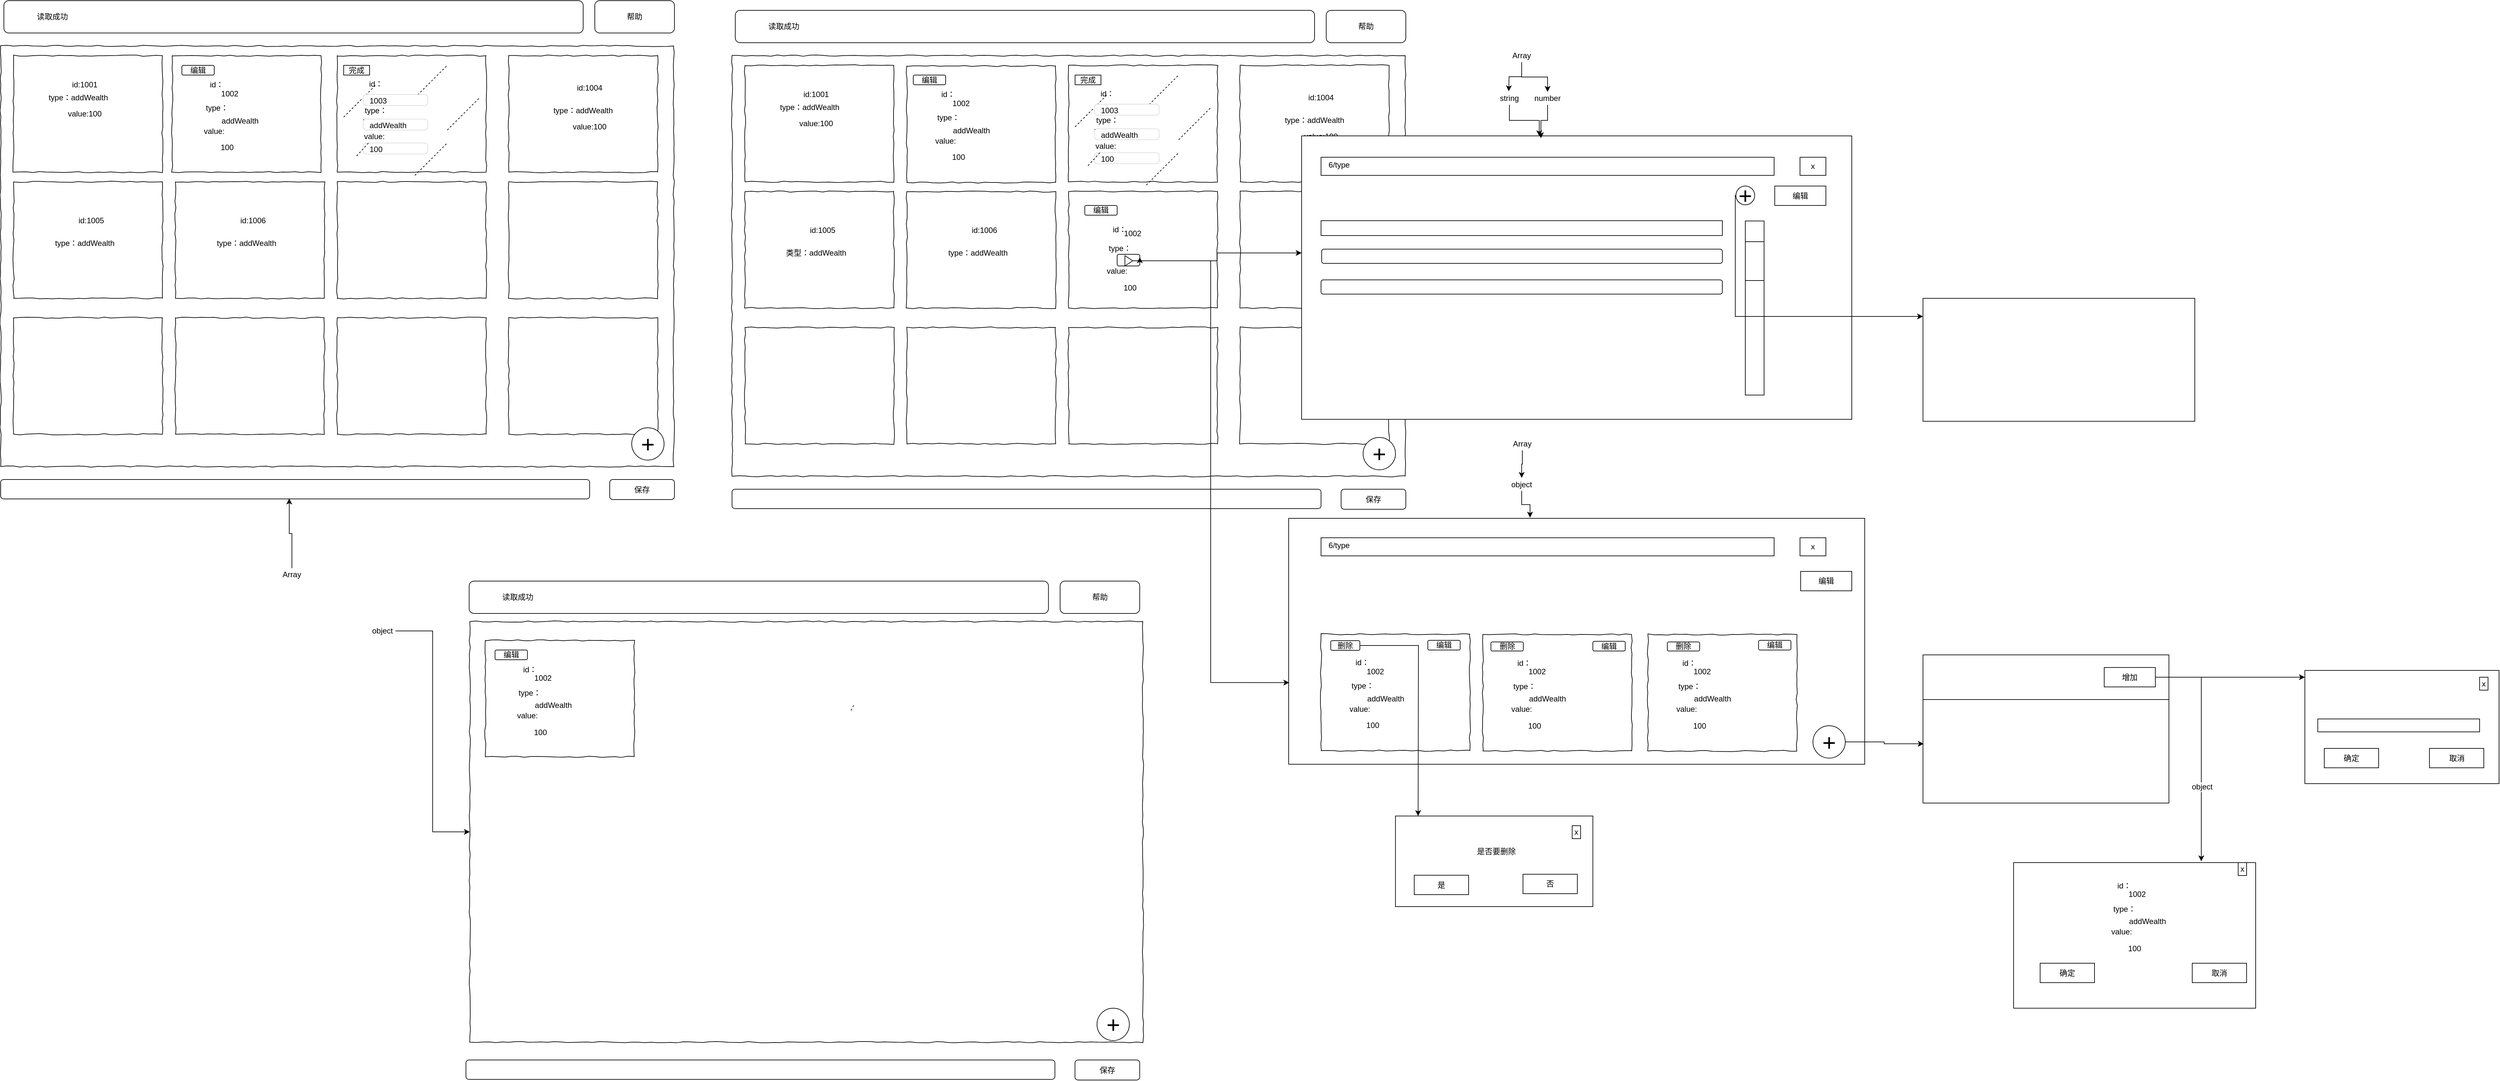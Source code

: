 <mxfile version="12.1.7" pages="1"><diagram name="Page-1" id="03018318-947c-dd8e-b7a3-06fadd420f32"><mxGraphModel dx="1163" dy="754" grid="1" gridSize="10" guides="1" tooltips="1" connect="1" arrows="1" fold="1" page="1" pageScale="1" pageWidth="1100" pageHeight="850" background="#ffffff" math="0" shadow="0"><root><mxCell id="0"/><mxCell id="1" parent="0"/><mxCell id="nnR8p959Dv94klggQxot-28" value="" style="rounded=0;whiteSpace=wrap;html=1;" parent="1" vertex="1"><mxGeometry x="3000" y="1051" width="380" height="229" as="geometry"/></mxCell><mxCell id="nnR8p959Dv94klggQxot-31" value="" style="rounded=0;whiteSpace=wrap;html=1;" parent="1" vertex="1"><mxGeometry x="3000" y="1051" width="380" height="69" as="geometry"/></mxCell><mxCell id="677b7b8949515195-8" value="" style="whiteSpace=wrap;html=1;rounded=0;shadow=0;labelBackgroundColor=none;strokeColor=#000000;strokeWidth=1;fillColor=none;fontFamily=Verdana;fontSize=12;fontColor=#000000;align=center;comic=1;" parent="1" vertex="1"><mxGeometry x="30" y="110" width="1040" height="650" as="geometry"/></mxCell><mxCell id="677b7b8949515195-25" value="" style="whiteSpace=wrap;html=1;rounded=0;shadow=0;labelBackgroundColor=none;strokeColor=#000000;strokeWidth=1;fillColor=none;fontFamily=Verdana;fontSize=12;fontColor=#000000;align=center;comic=1;" parent="1" vertex="1"><mxGeometry x="50" y="125" width="230" height="180" as="geometry"/></mxCell><mxCell id="pHbOsXcXmnlIXoObnFJQ-3" value="" style="whiteSpace=wrap;html=1;rounded=0;shadow=0;labelBackgroundColor=none;strokeColor=#000000;strokeWidth=1;fillColor=none;fontFamily=Verdana;fontSize=12;fontColor=#000000;align=center;comic=1;" parent="1" vertex="1"><mxGeometry x="50" y="320" width="230" height="180" as="geometry"/></mxCell><mxCell id="677b7b8949515195-26" value="" style="whiteSpace=wrap;html=1;rounded=0;shadow=0;labelBackgroundColor=none;strokeColor=#000000;strokeWidth=1;fillColor=none;fontFamily=Verdana;fontSize=12;fontColor=#000000;align=center;comic=1;" parent="1" vertex="1"><mxGeometry x="295" y="125" width="230" height="180" as="geometry"/></mxCell><mxCell id="pHbOsXcXmnlIXoObnFJQ-1" value="" style="whiteSpace=wrap;html=1;rounded=0;shadow=0;labelBackgroundColor=none;strokeColor=#000000;strokeWidth=1;fillColor=none;fontFamily=Verdana;fontSize=12;fontColor=#000000;align=center;comic=1;" parent="1" vertex="1"><mxGeometry x="550" y="125" width="230" height="180" as="geometry"/></mxCell><mxCell id="pHbOsXcXmnlIXoObnFJQ-2" value="" style="whiteSpace=wrap;html=1;rounded=0;shadow=0;labelBackgroundColor=none;strokeColor=#000000;strokeWidth=1;fillColor=none;fontFamily=Verdana;fontSize=12;fontColor=#000000;align=center;comic=1;" parent="1" vertex="1"><mxGeometry x="815" y="125" width="230" height="180" as="geometry"/></mxCell><mxCell id="pHbOsXcXmnlIXoObnFJQ-5" value="" style="whiteSpace=wrap;html=1;rounded=0;shadow=0;labelBackgroundColor=none;strokeColor=#000000;strokeWidth=1;fillColor=none;fontFamily=Verdana;fontSize=12;fontColor=#000000;align=center;comic=1;" parent="1" vertex="1"><mxGeometry x="300" y="320" width="230" height="180" as="geometry"/></mxCell><mxCell id="pHbOsXcXmnlIXoObnFJQ-6" value="&lt;font style=&quot;vertical-align: inherit&quot;&gt;&lt;font style=&quot;vertical-align: inherit&quot;&gt;id:1001&lt;/font&gt;&lt;/font&gt;" style="text;html=1;strokeColor=none;fillColor=none;align=center;verticalAlign=middle;whiteSpace=wrap;rounded=0;" parent="1" vertex="1"><mxGeometry x="70" y="160" width="180" height="20" as="geometry"/></mxCell><mxCell id="pHbOsXcXmnlIXoObnFJQ-9" value="&lt;font style=&quot;vertical-align: inherit&quot;&gt;&lt;font style=&quot;vertical-align: inherit&quot;&gt;&lt;font style=&quot;vertical-align: inherit&quot;&gt;&lt;font style=&quot;vertical-align: inherit&quot;&gt;&lt;font style=&quot;vertical-align: inherit&quot;&gt;&lt;font style=&quot;vertical-align: inherit&quot;&gt;&lt;font style=&quot;vertical-align: inherit&quot;&gt;&lt;font style=&quot;vertical-align: inherit&quot;&gt;type：addWealth&lt;/font&gt;&lt;/font&gt;&lt;/font&gt;&lt;/font&gt;&lt;/font&gt;&lt;/font&gt;&lt;/font&gt;&lt;/font&gt;" style="text;html=1;strokeColor=none;fillColor=none;align=center;verticalAlign=middle;whiteSpace=wrap;rounded=0;" parent="1" vertex="1"><mxGeometry x="60" y="180" width="180" height="20" as="geometry"/></mxCell><mxCell id="pHbOsXcXmnlIXoObnFJQ-10" value="&lt;font style=&quot;vertical-align: inherit&quot;&gt;&lt;font style=&quot;vertical-align: inherit&quot;&gt;&lt;font style=&quot;vertical-align: inherit&quot;&gt;&lt;font style=&quot;vertical-align: inherit&quot;&gt;value:100&lt;/font&gt;&lt;/font&gt;&lt;/font&gt;&lt;/font&gt;" style="text;html=1;strokeColor=none;fillColor=none;align=center;verticalAlign=middle;whiteSpace=wrap;rounded=0;" parent="1" vertex="1"><mxGeometry x="70" y="205" width="180" height="20" as="geometry"/></mxCell><mxCell id="pHbOsXcXmnlIXoObnFJQ-13" value="&lt;font style=&quot;vertical-align: inherit&quot;&gt;&lt;font style=&quot;vertical-align: inherit&quot;&gt;&lt;font style=&quot;vertical-align: inherit&quot;&gt;&lt;font style=&quot;vertical-align: inherit&quot;&gt;&lt;font style=&quot;vertical-align: inherit&quot;&gt;&lt;font style=&quot;vertical-align: inherit&quot;&gt;&lt;font style=&quot;vertical-align: inherit&quot;&gt;&lt;font style=&quot;vertical-align: inherit&quot;&gt;type：&lt;/font&gt;&lt;/font&gt;&lt;/font&gt;&lt;/font&gt;&lt;/font&gt;&lt;/font&gt;&lt;/font&gt;&lt;/font&gt;" style="text;html=1;strokeColor=none;fillColor=none;align=center;verticalAlign=middle;whiteSpace=wrap;rounded=0;" parent="1" vertex="1"><mxGeometry x="337.5" y="196" width="53" height="20" as="geometry"/></mxCell><mxCell id="pHbOsXcXmnlIXoObnFJQ-14" value="&lt;font style=&quot;vertical-align: inherit&quot;&gt;&lt;font style=&quot;vertical-align: inherit&quot;&gt;&lt;font style=&quot;vertical-align: inherit&quot;&gt;&lt;font style=&quot;vertical-align: inherit&quot;&gt;value:&lt;/font&gt;&lt;/font&gt;&lt;/font&gt;&lt;/font&gt;" style="text;html=1;strokeColor=none;fillColor=none;align=center;verticalAlign=middle;whiteSpace=wrap;rounded=0;" parent="1" vertex="1"><mxGeometry x="320" y="231.5" width="80" height="20" as="geometry"/></mxCell><mxCell id="pHbOsXcXmnlIXoObnFJQ-15" value="&lt;font style=&quot;vertical-align: inherit&quot;&gt;&lt;font style=&quot;vertical-align: inherit&quot;&gt;id：&lt;br&gt;&lt;/font&gt;&lt;/font&gt;" style="text;html=1;strokeColor=none;fillColor=none;align=center;verticalAlign=middle;whiteSpace=wrap;rounded=0;" parent="1" vertex="1"><mxGeometry x="580" y="159" width="60" height="20" as="geometry"/></mxCell><mxCell id="pHbOsXcXmnlIXoObnFJQ-16" value="&lt;font style=&quot;vertical-align: inherit&quot;&gt;&lt;font style=&quot;vertical-align: inherit&quot;&gt;&lt;font style=&quot;vertical-align: inherit&quot;&gt;&lt;font style=&quot;vertical-align: inherit&quot;&gt;&lt;font style=&quot;vertical-align: inherit&quot;&gt;&lt;font style=&quot;vertical-align: inherit&quot;&gt;&lt;font style=&quot;vertical-align: inherit&quot;&gt;&lt;font style=&quot;vertical-align: inherit&quot;&gt;type：&lt;/font&gt;&lt;/font&gt;&lt;/font&gt;&lt;/font&gt;&lt;/font&gt;&lt;/font&gt;&lt;/font&gt;&lt;/font&gt;" style="text;html=1;strokeColor=none;fillColor=none;align=center;verticalAlign=middle;whiteSpace=wrap;rounded=0;direction=south;" parent="1" vertex="1"><mxGeometry x="590" y="195" width="40" height="30" as="geometry"/></mxCell><mxCell id="pHbOsXcXmnlIXoObnFJQ-18" value="&lt;font style=&quot;vertical-align: inherit&quot;&gt;&lt;font style=&quot;vertical-align: inherit&quot;&gt;id:1004&lt;/font&gt;&lt;/font&gt;" style="text;html=1;strokeColor=none;fillColor=none;align=center;verticalAlign=middle;whiteSpace=wrap;rounded=0;" parent="1" vertex="1"><mxGeometry x="850" y="165" width="180" height="20" as="geometry"/></mxCell><mxCell id="pHbOsXcXmnlIXoObnFJQ-19" value="&lt;font style=&quot;vertical-align: inherit&quot;&gt;&lt;font style=&quot;vertical-align: inherit&quot;&gt;&lt;font style=&quot;vertical-align: inherit&quot;&gt;&lt;font style=&quot;vertical-align: inherit&quot;&gt;&lt;font style=&quot;vertical-align: inherit&quot;&gt;&lt;font style=&quot;vertical-align: inherit&quot;&gt;&lt;font style=&quot;vertical-align: inherit&quot;&gt;&lt;font style=&quot;vertical-align: inherit&quot;&gt;type：addWealth&lt;/font&gt;&lt;/font&gt;&lt;/font&gt;&lt;/font&gt;&lt;/font&gt;&lt;/font&gt;&lt;/font&gt;&lt;/font&gt;" style="text;html=1;strokeColor=none;fillColor=none;align=center;verticalAlign=middle;whiteSpace=wrap;rounded=0;" parent="1" vertex="1"><mxGeometry x="840" y="200" width="180" height="20" as="geometry"/></mxCell><mxCell id="pHbOsXcXmnlIXoObnFJQ-20" value="&lt;font style=&quot;vertical-align: inherit&quot;&gt;&lt;font style=&quot;vertical-align: inherit&quot;&gt;&lt;font style=&quot;vertical-align: inherit&quot;&gt;&lt;font style=&quot;vertical-align: inherit&quot;&gt;value:100&lt;/font&gt;&lt;/font&gt;&lt;/font&gt;&lt;/font&gt;" style="text;html=1;strokeColor=none;fillColor=none;align=center;verticalAlign=middle;whiteSpace=wrap;rounded=0;" parent="1" vertex="1"><mxGeometry x="850" y="225" width="180" height="20" as="geometry"/></mxCell><mxCell id="pHbOsXcXmnlIXoObnFJQ-21" value="&lt;font style=&quot;vertical-align: inherit&quot;&gt;&lt;font style=&quot;vertical-align: inherit&quot;&gt;id:1005&lt;/font&gt;&lt;/font&gt;" style="text;html=1;strokeColor=none;fillColor=none;align=center;verticalAlign=middle;whiteSpace=wrap;rounded=0;" parent="1" vertex="1"><mxGeometry x="80" y="370" width="180" height="20" as="geometry"/></mxCell><mxCell id="pHbOsXcXmnlIXoObnFJQ-22" value="&lt;font style=&quot;vertical-align: inherit&quot;&gt;&lt;font style=&quot;vertical-align: inherit&quot;&gt;&lt;font style=&quot;vertical-align: inherit&quot;&gt;&lt;font style=&quot;vertical-align: inherit&quot;&gt;&lt;font style=&quot;vertical-align: inherit&quot;&gt;&lt;font style=&quot;vertical-align: inherit&quot;&gt;&lt;font style=&quot;vertical-align: inherit&quot;&gt;&lt;font style=&quot;vertical-align: inherit&quot;&gt;type：addWealth&lt;/font&gt;&lt;/font&gt;&lt;/font&gt;&lt;/font&gt;&lt;/font&gt;&lt;/font&gt;&lt;/font&gt;&lt;/font&gt;" style="text;html=1;strokeColor=none;fillColor=none;align=center;verticalAlign=middle;whiteSpace=wrap;rounded=0;" parent="1" vertex="1"><mxGeometry x="70" y="405" width="180" height="20" as="geometry"/></mxCell><mxCell id="pHbOsXcXmnlIXoObnFJQ-24" value="&lt;font style=&quot;vertical-align: inherit&quot;&gt;&lt;font style=&quot;vertical-align: inherit&quot;&gt;id:1006&lt;/font&gt;&lt;/font&gt;" style="text;html=1;strokeColor=none;fillColor=none;align=center;verticalAlign=middle;whiteSpace=wrap;rounded=0;" parent="1" vertex="1"><mxGeometry x="330" y="370" width="180" height="20" as="geometry"/></mxCell><mxCell id="pHbOsXcXmnlIXoObnFJQ-25" value="&lt;font style=&quot;vertical-align: inherit&quot;&gt;&lt;font style=&quot;vertical-align: inherit&quot;&gt;&lt;font style=&quot;vertical-align: inherit&quot;&gt;&lt;font style=&quot;vertical-align: inherit&quot;&gt;&lt;font style=&quot;vertical-align: inherit&quot;&gt;&lt;font style=&quot;vertical-align: inherit&quot;&gt;&lt;font style=&quot;vertical-align: inherit&quot;&gt;&lt;font style=&quot;vertical-align: inherit&quot;&gt;type：addWealth&lt;/font&gt;&lt;/font&gt;&lt;/font&gt;&lt;/font&gt;&lt;/font&gt;&lt;/font&gt;&lt;/font&gt;&lt;/font&gt;" style="text;html=1;strokeColor=none;fillColor=none;align=center;verticalAlign=middle;whiteSpace=wrap;rounded=0;" parent="1" vertex="1"><mxGeometry x="320" y="405" width="180" height="20" as="geometry"/></mxCell><mxCell id="pHbOsXcXmnlIXoObnFJQ-26" value="" style="rounded=1;whiteSpace=wrap;html=1;" parent="1" vertex="1"><mxGeometry x="35" y="40" width="895" height="50" as="geometry"/></mxCell><mxCell id="Vj3qjjFFR2jbjCQmC6Gm-4" value="编辑" style="rounded=1;whiteSpace=wrap;html=1;" parent="1" vertex="1"><mxGeometry x="310" y="140" width="50" height="15" as="geometry"/></mxCell><mxCell id="Vj3qjjFFR2jbjCQmC6Gm-5" value="完成" style="rounded=1;whiteSpace=wrap;html=1;arcSize=0;" parent="1" vertex="1"><mxGeometry x="560" y="140" width="40" height="15" as="geometry"/></mxCell><mxCell id="Vj3qjjFFR2jbjCQmC6Gm-8" value="" style="endArrow=none;dashed=1;html=1;" parent="1" edge="1"><mxGeometry width="50" height="50" relative="1" as="geometry"><mxPoint x="560" y="220" as="sourcePoint"/><mxPoint x="610" y="170" as="targetPoint"/></mxGeometry></mxCell><mxCell id="Vj3qjjFFR2jbjCQmC6Gm-9" value="" style="endArrow=none;dashed=1;html=1;" parent="1" source="Vj3qjjFFR2jbjCQmC6Gm-40" edge="1"><mxGeometry width="50" height="50" relative="1" as="geometry"><mxPoint x="580" y="280" as="sourcePoint"/><mxPoint x="630" y="230" as="targetPoint"/></mxGeometry></mxCell><mxCell id="Vj3qjjFFR2jbjCQmC6Gm-10" value="" style="endArrow=none;dashed=1;html=1;" parent="1" edge="1"><mxGeometry width="50" height="50" relative="1" as="geometry"><mxPoint x="670" y="190" as="sourcePoint"/><mxPoint x="720" y="140" as="targetPoint"/></mxGeometry></mxCell><mxCell id="Vj3qjjFFR2jbjCQmC6Gm-11" value="" style="endArrow=none;dashed=1;html=1;" parent="1" edge="1"><mxGeometry width="50" height="50" relative="1" as="geometry"><mxPoint x="720" y="240" as="sourcePoint"/><mxPoint x="770" y="190" as="targetPoint"/></mxGeometry></mxCell><mxCell id="Vj3qjjFFR2jbjCQmC6Gm-12" value="" style="endArrow=none;dashed=1;html=1;" parent="1" edge="1"><mxGeometry width="50" height="50" relative="1" as="geometry"><mxPoint x="670" y="310" as="sourcePoint"/><mxPoint x="720" y="260" as="targetPoint"/></mxGeometry></mxCell><mxCell id="Vj3qjjFFR2jbjCQmC6Gm-13" value="保存" style="rounded=1;whiteSpace=wrap;html=1;" parent="1" vertex="1"><mxGeometry x="971" y="780" width="100" height="31" as="geometry"/></mxCell><mxCell id="Vj3qjjFFR2jbjCQmC6Gm-15" value="" style="rounded=1;whiteSpace=wrap;html=1;" parent="1" vertex="1"><mxGeometry x="30" y="780" width="910" height="30" as="geometry"/></mxCell><mxCell id="Vj3qjjFFR2jbjCQmC6Gm-16" value="读取成功" style="text;html=1;strokeColor=none;fillColor=none;align=center;verticalAlign=middle;whiteSpace=wrap;rounded=0;" parent="1" vertex="1"><mxGeometry x="60" y="55" width="100" height="20" as="geometry"/></mxCell><mxCell id="Vj3qjjFFR2jbjCQmC6Gm-17" value="帮助" style="rounded=1;whiteSpace=wrap;html=1;" parent="1" vertex="1"><mxGeometry x="948" y="40" width="123" height="50" as="geometry"/></mxCell><mxCell id="Vj3qjjFFR2jbjCQmC6Gm-18" value="" style="whiteSpace=wrap;html=1;rounded=0;shadow=0;labelBackgroundColor=none;strokeColor=#000000;strokeWidth=1;fillColor=none;fontFamily=Verdana;fontSize=12;fontColor=#000000;align=center;comic=1;" parent="1" vertex="1"><mxGeometry x="815" y="320" width="230" height="180" as="geometry"/></mxCell><mxCell id="Vj3qjjFFR2jbjCQmC6Gm-19" value="" style="whiteSpace=wrap;html=1;rounded=0;shadow=0;labelBackgroundColor=none;strokeColor=#000000;strokeWidth=1;fillColor=none;fontFamily=Verdana;fontSize=12;fontColor=#000000;align=center;comic=1;" parent="1" vertex="1"><mxGeometry x="550" y="320" width="230" height="180" as="geometry"/></mxCell><mxCell id="Vj3qjjFFR2jbjCQmC6Gm-20" value="" style="whiteSpace=wrap;html=1;rounded=0;shadow=0;labelBackgroundColor=none;strokeColor=#000000;strokeWidth=1;fillColor=none;fontFamily=Verdana;fontSize=12;fontColor=#000000;align=center;comic=1;" parent="1" vertex="1"><mxGeometry x="815" y="530" width="230" height="180" as="geometry"/></mxCell><mxCell id="Vj3qjjFFR2jbjCQmC6Gm-21" value="" style="whiteSpace=wrap;html=1;rounded=0;shadow=0;labelBackgroundColor=none;strokeColor=#000000;strokeWidth=1;fillColor=none;fontFamily=Verdana;fontSize=12;fontColor=#000000;align=center;comic=1;" parent="1" vertex="1"><mxGeometry x="550" y="530" width="230" height="180" as="geometry"/></mxCell><mxCell id="Vj3qjjFFR2jbjCQmC6Gm-22" value="" style="whiteSpace=wrap;html=1;rounded=0;shadow=0;labelBackgroundColor=none;strokeColor=#000000;strokeWidth=1;fillColor=none;fontFamily=Verdana;fontSize=12;fontColor=#000000;align=center;comic=1;" parent="1" vertex="1"><mxGeometry x="300" y="530" width="230" height="180" as="geometry"/></mxCell><mxCell id="Vj3qjjFFR2jbjCQmC6Gm-23" value="" style="whiteSpace=wrap;html=1;rounded=0;shadow=0;labelBackgroundColor=none;strokeColor=#000000;strokeWidth=1;fillColor=none;fontFamily=Verdana;fontSize=12;fontColor=#000000;align=center;comic=1;" parent="1" vertex="1"><mxGeometry x="50" y="530" width="230" height="180" as="geometry"/></mxCell><mxCell id="Vj3qjjFFR2jbjCQmC6Gm-14" value="&lt;font style=&quot;font-size: 36px&quot;&gt;+&lt;/font&gt;" style="ellipse;whiteSpace=wrap;html=1;aspect=fixed;fontFamily=Helvetica;fontSize=12;fontColor=#000000;align=center;strokeColor=#000000;fillColor=#ffffff;gradientColor=none;" parent="1" vertex="1"><mxGeometry x="1005" y="700" width="50" height="50" as="geometry"/></mxCell><mxCell id="Vj3qjjFFR2jbjCQmC6Gm-42" value="&lt;span style=&quot;font-size: 12px ; text-align: center&quot;&gt;100&lt;/span&gt;" style="html=1;shadow=0;dashed=0;shape=mxgraph.bootstrap.rrect;rSize=5;fillColor=#ffffff;strokeColor=#dddddd;fontSize=14;align=left;spacingLeft=8;whiteSpace=wrap;rounded=0;" parent="1" vertex="1"><mxGeometry x="590" y="260" width="100" height="17" as="geometry"/></mxCell><mxCell id="Vj3qjjFFR2jbjCQmC6Gm-43" value="&lt;span style=&quot;font-size: 12px ; text-align: center&quot;&gt;1003&lt;/span&gt;" style="html=1;shadow=0;dashed=0;shape=mxgraph.bootstrap.rrect;rSize=5;fillColor=#ffffff;strokeColor=#dddddd;fontSize=14;align=left;spacingLeft=8;whiteSpace=wrap;rounded=0;" parent="1" vertex="1"><mxGeometry x="590" y="185" width="100" height="17" as="geometry"/></mxCell><mxCell id="pHbOsXcXmnlIXoObnFJQ-17" value="&lt;font style=&quot;vertical-align: inherit&quot;&gt;&lt;font style=&quot;vertical-align: inherit&quot;&gt;&lt;font style=&quot;vertical-align: inherit&quot;&gt;&lt;font style=&quot;vertical-align: inherit&quot;&gt;value:&lt;/font&gt;&lt;/font&gt;&lt;/font&gt;&lt;/font&gt;" style="text;html=1;strokeColor=none;fillColor=none;align=center;verticalAlign=middle;whiteSpace=wrap;rounded=0;" parent="1" vertex="1"><mxGeometry x="575" y="240" width="65" height="20" as="geometry"/></mxCell><mxCell id="Vj3qjjFFR2jbjCQmC6Gm-44" value="" style="endArrow=none;dashed=1;html=1;" parent="1" target="pHbOsXcXmnlIXoObnFJQ-17" edge="1"><mxGeometry width="50" height="50" relative="1" as="geometry"><mxPoint x="580" y="280" as="sourcePoint"/><mxPoint x="630" y="230" as="targetPoint"/></mxGeometry></mxCell><mxCell id="Vj3qjjFFR2jbjCQmC6Gm-40" value="&lt;span style=&quot;font-size: 12px ; text-align: center&quot;&gt;addWealth&lt;/span&gt;" style="html=1;shadow=0;dashed=0;shape=mxgraph.bootstrap.rrect;rSize=5;fillColor=#ffffff;strokeColor=#dddddd;fontSize=14;align=left;spacingLeft=8;whiteSpace=wrap;rounded=0;" parent="1" vertex="1"><mxGeometry x="590" y="223" width="100" height="17" as="geometry"/></mxCell><mxCell id="Vj3qjjFFR2jbjCQmC6Gm-45" value="" style="endArrow=none;dashed=1;html=1;" parent="1" source="pHbOsXcXmnlIXoObnFJQ-17" target="Vj3qjjFFR2jbjCQmC6Gm-40" edge="1"><mxGeometry width="50" height="50" relative="1" as="geometry"><mxPoint x="618.75" y="240" as="sourcePoint"/><mxPoint x="630" y="230" as="targetPoint"/></mxGeometry></mxCell><mxCell id="Vj3qjjFFR2jbjCQmC6Gm-47" value="100" style="text;html=1;strokeColor=none;fillColor=none;align=center;verticalAlign=middle;whiteSpace=wrap;rounded=0;" parent="1" vertex="1"><mxGeometry x="360" y="257" width="40" height="20" as="geometry"/></mxCell><mxCell id="Vj3qjjFFR2jbjCQmC6Gm-48" value="1002" style="text;html=1;strokeColor=none;fillColor=none;align=center;verticalAlign=middle;whiteSpace=wrap;rounded=0;" parent="1" vertex="1"><mxGeometry x="364" y="173.5" width="40" height="20" as="geometry"/></mxCell><mxCell id="Vj3qjjFFR2jbjCQmC6Gm-49" value="id：" style="text;html=1;strokeColor=none;fillColor=none;align=center;verticalAlign=middle;whiteSpace=wrap;rounded=0;" parent="1" vertex="1"><mxGeometry x="344" y="160" width="40" height="20" as="geometry"/></mxCell><mxCell id="Vj3qjjFFR2jbjCQmC6Gm-50" value="addWealth" style="text;html=1;strokeColor=none;fillColor=none;align=center;verticalAlign=middle;whiteSpace=wrap;rounded=0;" parent="1" vertex="1"><mxGeometry x="380" y="215.5" width="40" height="20" as="geometry"/></mxCell><mxCell id="h33Ygnb14RuyTNNScB1x-1" value="" style="whiteSpace=wrap;html=1;rounded=0;shadow=0;labelBackgroundColor=none;strokeColor=#000000;strokeWidth=1;fillColor=none;fontFamily=Verdana;fontSize=12;fontColor=#000000;align=center;comic=1;" parent="1" vertex="1"><mxGeometry x="1160" y="125" width="1040" height="650" as="geometry"/></mxCell><mxCell id="h33Ygnb14RuyTNNScB1x-2" value="" style="whiteSpace=wrap;html=1;rounded=0;shadow=0;labelBackgroundColor=none;strokeColor=#000000;strokeWidth=1;fillColor=none;fontFamily=Verdana;fontSize=12;fontColor=#000000;align=center;comic=1;" parent="1" vertex="1"><mxGeometry x="1180" y="140" width="230" height="180" as="geometry"/></mxCell><mxCell id="h33Ygnb14RuyTNNScB1x-3" value="" style="whiteSpace=wrap;html=1;rounded=0;shadow=0;labelBackgroundColor=none;strokeColor=#000000;strokeWidth=1;fillColor=none;fontFamily=Verdana;fontSize=12;fontColor=#000000;align=center;comic=1;" parent="1" vertex="1"><mxGeometry x="1180" y="335" width="230" height="180" as="geometry"/></mxCell><mxCell id="h33Ygnb14RuyTNNScB1x-4" value="" style="whiteSpace=wrap;html=1;rounded=0;shadow=0;labelBackgroundColor=none;strokeColor=#000000;strokeWidth=1;fillColor=none;fontFamily=Verdana;fontSize=12;fontColor=#000000;align=center;comic=1;" parent="1" vertex="1"><mxGeometry x="1430" y="141" width="230" height="180" as="geometry"/></mxCell><mxCell id="h33Ygnb14RuyTNNScB1x-5" value="" style="whiteSpace=wrap;html=1;rounded=0;shadow=0;labelBackgroundColor=none;strokeColor=#000000;strokeWidth=1;fillColor=none;fontFamily=Verdana;fontSize=12;fontColor=#000000;align=center;comic=1;" parent="1" vertex="1"><mxGeometry x="1680" y="140" width="230" height="180" as="geometry"/></mxCell><mxCell id="h33Ygnb14RuyTNNScB1x-6" value="" style="whiteSpace=wrap;html=1;rounded=0;shadow=0;labelBackgroundColor=none;strokeColor=#000000;strokeWidth=1;fillColor=none;fontFamily=Verdana;fontSize=12;fontColor=#000000;align=center;comic=1;" parent="1" vertex="1"><mxGeometry x="1945" y="140" width="230" height="180" as="geometry"/></mxCell><mxCell id="h33Ygnb14RuyTNNScB1x-7" value="" style="whiteSpace=wrap;html=1;rounded=0;shadow=0;labelBackgroundColor=none;strokeColor=#000000;strokeWidth=1;fillColor=none;fontFamily=Verdana;fontSize=12;fontColor=#000000;align=center;comic=1;" parent="1" vertex="1"><mxGeometry x="1430" y="335" width="230" height="180" as="geometry"/></mxCell><mxCell id="h33Ygnb14RuyTNNScB1x-8" value="&lt;font style=&quot;vertical-align: inherit&quot;&gt;&lt;font style=&quot;vertical-align: inherit&quot;&gt;id:1001&lt;/font&gt;&lt;/font&gt;" style="text;html=1;strokeColor=none;fillColor=none;align=center;verticalAlign=middle;whiteSpace=wrap;rounded=0;" parent="1" vertex="1"><mxGeometry x="1200" y="175" width="180" height="20" as="geometry"/></mxCell><mxCell id="h33Ygnb14RuyTNNScB1x-9" value="&lt;font style=&quot;vertical-align: inherit&quot;&gt;&lt;font style=&quot;vertical-align: inherit&quot;&gt;&lt;font style=&quot;vertical-align: inherit&quot;&gt;&lt;font style=&quot;vertical-align: inherit&quot;&gt;&lt;font style=&quot;vertical-align: inherit&quot;&gt;&lt;font style=&quot;vertical-align: inherit&quot;&gt;&lt;font style=&quot;vertical-align: inherit&quot;&gt;&lt;font style=&quot;vertical-align: inherit&quot;&gt;type：addWealth&lt;/font&gt;&lt;/font&gt;&lt;/font&gt;&lt;/font&gt;&lt;/font&gt;&lt;/font&gt;&lt;/font&gt;&lt;/font&gt;" style="text;html=1;strokeColor=none;fillColor=none;align=center;verticalAlign=middle;whiteSpace=wrap;rounded=0;" parent="1" vertex="1"><mxGeometry x="1190" y="195" width="180" height="20" as="geometry"/></mxCell><mxCell id="h33Ygnb14RuyTNNScB1x-10" value="&lt;font style=&quot;vertical-align: inherit&quot;&gt;&lt;font style=&quot;vertical-align: inherit&quot;&gt;&lt;font style=&quot;vertical-align: inherit&quot;&gt;&lt;font style=&quot;vertical-align: inherit&quot;&gt;value:100&lt;/font&gt;&lt;/font&gt;&lt;/font&gt;&lt;/font&gt;" style="text;html=1;strokeColor=none;fillColor=none;align=center;verticalAlign=middle;whiteSpace=wrap;rounded=0;" parent="1" vertex="1"><mxGeometry x="1200" y="220" width="180" height="20" as="geometry"/></mxCell><mxCell id="h33Ygnb14RuyTNNScB1x-11" value="&lt;font style=&quot;vertical-align: inherit&quot;&gt;&lt;font style=&quot;vertical-align: inherit&quot;&gt;&lt;font style=&quot;vertical-align: inherit&quot;&gt;&lt;font style=&quot;vertical-align: inherit&quot;&gt;&lt;font style=&quot;vertical-align: inherit&quot;&gt;&lt;font style=&quot;vertical-align: inherit&quot;&gt;&lt;font style=&quot;vertical-align: inherit&quot;&gt;&lt;font style=&quot;vertical-align: inherit&quot;&gt;type：&lt;/font&gt;&lt;/font&gt;&lt;/font&gt;&lt;/font&gt;&lt;/font&gt;&lt;/font&gt;&lt;/font&gt;&lt;/font&gt;" style="text;html=1;strokeColor=none;fillColor=none;align=center;verticalAlign=middle;whiteSpace=wrap;rounded=0;" parent="1" vertex="1"><mxGeometry x="1467.5" y="211" width="53" height="20" as="geometry"/></mxCell><mxCell id="h33Ygnb14RuyTNNScB1x-12" value="&lt;font style=&quot;vertical-align: inherit&quot;&gt;&lt;font style=&quot;vertical-align: inherit&quot;&gt;&lt;font style=&quot;vertical-align: inherit&quot;&gt;&lt;font style=&quot;vertical-align: inherit&quot;&gt;value:&lt;/font&gt;&lt;/font&gt;&lt;/font&gt;&lt;/font&gt;" style="text;html=1;strokeColor=none;fillColor=none;align=center;verticalAlign=middle;whiteSpace=wrap;rounded=0;" parent="1" vertex="1"><mxGeometry x="1450" y="246.5" width="80" height="20" as="geometry"/></mxCell><mxCell id="h33Ygnb14RuyTNNScB1x-13" value="&lt;font style=&quot;vertical-align: inherit&quot;&gt;&lt;font style=&quot;vertical-align: inherit&quot;&gt;id：&lt;br&gt;&lt;/font&gt;&lt;/font&gt;" style="text;html=1;strokeColor=none;fillColor=none;align=center;verticalAlign=middle;whiteSpace=wrap;rounded=0;" parent="1" vertex="1"><mxGeometry x="1710" y="174" width="60" height="20" as="geometry"/></mxCell><mxCell id="h33Ygnb14RuyTNNScB1x-14" value="&lt;font style=&quot;vertical-align: inherit&quot;&gt;&lt;font style=&quot;vertical-align: inherit&quot;&gt;&lt;font style=&quot;vertical-align: inherit&quot;&gt;&lt;font style=&quot;vertical-align: inherit&quot;&gt;&lt;font style=&quot;vertical-align: inherit&quot;&gt;&lt;font style=&quot;vertical-align: inherit&quot;&gt;&lt;font style=&quot;vertical-align: inherit&quot;&gt;&lt;font style=&quot;vertical-align: inherit&quot;&gt;type：&lt;/font&gt;&lt;/font&gt;&lt;/font&gt;&lt;/font&gt;&lt;/font&gt;&lt;/font&gt;&lt;/font&gt;&lt;/font&gt;" style="text;html=1;strokeColor=none;fillColor=none;align=center;verticalAlign=middle;whiteSpace=wrap;rounded=0;direction=south;" parent="1" vertex="1"><mxGeometry x="1720" y="210" width="40" height="30" as="geometry"/></mxCell><mxCell id="h33Ygnb14RuyTNNScB1x-15" value="&lt;font style=&quot;vertical-align: inherit&quot;&gt;&lt;font style=&quot;vertical-align: inherit&quot;&gt;id:1004&lt;/font&gt;&lt;/font&gt;" style="text;html=1;strokeColor=none;fillColor=none;align=center;verticalAlign=middle;whiteSpace=wrap;rounded=0;" parent="1" vertex="1"><mxGeometry x="1980" y="180" width="180" height="20" as="geometry"/></mxCell><mxCell id="h33Ygnb14RuyTNNScB1x-16" value="&lt;font style=&quot;vertical-align: inherit&quot;&gt;&lt;font style=&quot;vertical-align: inherit&quot;&gt;&lt;font style=&quot;vertical-align: inherit&quot;&gt;&lt;font style=&quot;vertical-align: inherit&quot;&gt;&lt;font style=&quot;vertical-align: inherit&quot;&gt;&lt;font style=&quot;vertical-align: inherit&quot;&gt;&lt;font style=&quot;vertical-align: inherit&quot;&gt;&lt;font style=&quot;vertical-align: inherit&quot;&gt;type：addWealth&lt;/font&gt;&lt;/font&gt;&lt;/font&gt;&lt;/font&gt;&lt;/font&gt;&lt;/font&gt;&lt;/font&gt;&lt;/font&gt;" style="text;html=1;strokeColor=none;fillColor=none;align=center;verticalAlign=middle;whiteSpace=wrap;rounded=0;" parent="1" vertex="1"><mxGeometry x="1970" y="215" width="180" height="20" as="geometry"/></mxCell><mxCell id="h33Ygnb14RuyTNNScB1x-17" value="&lt;font style=&quot;vertical-align: inherit&quot;&gt;&lt;font style=&quot;vertical-align: inherit&quot;&gt;&lt;font style=&quot;vertical-align: inherit&quot;&gt;&lt;font style=&quot;vertical-align: inherit&quot;&gt;value:100&lt;/font&gt;&lt;/font&gt;&lt;/font&gt;&lt;/font&gt;" style="text;html=1;strokeColor=none;fillColor=none;align=center;verticalAlign=middle;whiteSpace=wrap;rounded=0;" parent="1" vertex="1"><mxGeometry x="1980" y="240" width="180" height="20" as="geometry"/></mxCell><mxCell id="h33Ygnb14RuyTNNScB1x-18" value="&lt;font style=&quot;vertical-align: inherit&quot;&gt;&lt;font style=&quot;vertical-align: inherit&quot;&gt;id:1005&lt;/font&gt;&lt;/font&gt;" style="text;html=1;strokeColor=none;fillColor=none;align=center;verticalAlign=middle;whiteSpace=wrap;rounded=0;" parent="1" vertex="1"><mxGeometry x="1210" y="385" width="180" height="20" as="geometry"/></mxCell><mxCell id="h33Ygnb14RuyTNNScB1x-19" value="&lt;font style=&quot;vertical-align: inherit&quot;&gt;&lt;font style=&quot;vertical-align: inherit&quot;&gt;&lt;font style=&quot;vertical-align: inherit&quot;&gt;&lt;font style=&quot;vertical-align: inherit&quot;&gt;&lt;font style=&quot;vertical-align: inherit&quot;&gt;&lt;font style=&quot;vertical-align: inherit&quot;&gt;&lt;font style=&quot;vertical-align: inherit&quot;&gt;&lt;font style=&quot;vertical-align: inherit&quot;&gt;&lt;font style=&quot;vertical-align: inherit&quot;&gt;&lt;font style=&quot;vertical-align: inherit&quot;&gt;类型：addWealth&lt;/font&gt;&lt;/font&gt;&lt;/font&gt;&lt;/font&gt;&lt;/font&gt;&lt;/font&gt;&lt;/font&gt;&lt;/font&gt;&lt;/font&gt;&lt;/font&gt;" style="text;html=1;strokeColor=none;fillColor=none;align=center;verticalAlign=middle;whiteSpace=wrap;rounded=0;" parent="1" vertex="1"><mxGeometry x="1200" y="420" width="180" height="20" as="geometry"/></mxCell><mxCell id="h33Ygnb14RuyTNNScB1x-20" value="&lt;font style=&quot;vertical-align: inherit&quot;&gt;&lt;font style=&quot;vertical-align: inherit&quot;&gt;id:1006&lt;/font&gt;&lt;/font&gt;" style="text;html=1;strokeColor=none;fillColor=none;align=center;verticalAlign=middle;whiteSpace=wrap;rounded=0;" parent="1" vertex="1"><mxGeometry x="1460" y="385" width="180" height="20" as="geometry"/></mxCell><mxCell id="h33Ygnb14RuyTNNScB1x-21" value="&lt;font style=&quot;vertical-align: inherit&quot;&gt;&lt;font style=&quot;vertical-align: inherit&quot;&gt;&lt;font style=&quot;vertical-align: inherit&quot;&gt;&lt;font style=&quot;vertical-align: inherit&quot;&gt;&lt;font style=&quot;vertical-align: inherit&quot;&gt;&lt;font style=&quot;vertical-align: inherit&quot;&gt;&lt;font style=&quot;vertical-align: inherit&quot;&gt;&lt;font style=&quot;vertical-align: inherit&quot;&gt;type：addWealth&lt;/font&gt;&lt;/font&gt;&lt;/font&gt;&lt;/font&gt;&lt;/font&gt;&lt;/font&gt;&lt;/font&gt;&lt;/font&gt;" style="text;html=1;strokeColor=none;fillColor=none;align=center;verticalAlign=middle;whiteSpace=wrap;rounded=0;" parent="1" vertex="1"><mxGeometry x="1450" y="420" width="180" height="20" as="geometry"/></mxCell><mxCell id="h33Ygnb14RuyTNNScB1x-22" value="" style="rounded=1;whiteSpace=wrap;html=1;" parent="1" vertex="1"><mxGeometry x="1165" y="55" width="895" height="50" as="geometry"/></mxCell><mxCell id="h33Ygnb14RuyTNNScB1x-23" value="编辑" style="rounded=1;whiteSpace=wrap;html=1;" parent="1" vertex="1"><mxGeometry x="1440" y="155" width="50" height="15" as="geometry"/></mxCell><mxCell id="h33Ygnb14RuyTNNScB1x-24" value="完成" style="rounded=1;whiteSpace=wrap;html=1;arcSize=0;" parent="1" vertex="1"><mxGeometry x="1690" y="155" width="40" height="15" as="geometry"/></mxCell><mxCell id="h33Ygnb14RuyTNNScB1x-25" value="" style="endArrow=none;dashed=1;html=1;" parent="1" edge="1"><mxGeometry width="50" height="50" relative="1" as="geometry"><mxPoint x="1690" y="235" as="sourcePoint"/><mxPoint x="1740" y="185" as="targetPoint"/></mxGeometry></mxCell><mxCell id="h33Ygnb14RuyTNNScB1x-26" value="" style="endArrow=none;dashed=1;html=1;" parent="1" source="h33Ygnb14RuyTNNScB1x-45" edge="1"><mxGeometry width="50" height="50" relative="1" as="geometry"><mxPoint x="1710" y="295" as="sourcePoint"/><mxPoint x="1760" y="245" as="targetPoint"/></mxGeometry></mxCell><mxCell id="h33Ygnb14RuyTNNScB1x-27" value="" style="endArrow=none;dashed=1;html=1;" parent="1" edge="1"><mxGeometry width="50" height="50" relative="1" as="geometry"><mxPoint x="1800" y="205" as="sourcePoint"/><mxPoint x="1850" y="155" as="targetPoint"/></mxGeometry></mxCell><mxCell id="h33Ygnb14RuyTNNScB1x-28" value="" style="endArrow=none;dashed=1;html=1;" parent="1" edge="1"><mxGeometry width="50" height="50" relative="1" as="geometry"><mxPoint x="1850" y="255" as="sourcePoint"/><mxPoint x="1900" y="205" as="targetPoint"/></mxGeometry></mxCell><mxCell id="h33Ygnb14RuyTNNScB1x-29" value="" style="endArrow=none;dashed=1;html=1;" parent="1" edge="1"><mxGeometry width="50" height="50" relative="1" as="geometry"><mxPoint x="1800" y="325" as="sourcePoint"/><mxPoint x="1850" y="275" as="targetPoint"/></mxGeometry></mxCell><mxCell id="h33Ygnb14RuyTNNScB1x-30" value="保存" style="rounded=1;whiteSpace=wrap;html=1;" parent="1" vertex="1"><mxGeometry x="2101" y="795" width="100" height="31" as="geometry"/></mxCell><mxCell id="h33Ygnb14RuyTNNScB1x-31" value="" style="rounded=1;whiteSpace=wrap;html=1;" parent="1" vertex="1"><mxGeometry x="1160" y="795" width="910" height="30" as="geometry"/></mxCell><mxCell id="h33Ygnb14RuyTNNScB1x-32" value="读取成功" style="text;html=1;strokeColor=none;fillColor=none;align=center;verticalAlign=middle;whiteSpace=wrap;rounded=0;" parent="1" vertex="1"><mxGeometry x="1190" y="70" width="100" height="20" as="geometry"/></mxCell><mxCell id="h33Ygnb14RuyTNNScB1x-33" value="帮助" style="rounded=1;whiteSpace=wrap;html=1;" parent="1" vertex="1"><mxGeometry x="2078" y="55" width="123" height="50" as="geometry"/></mxCell><mxCell id="h33Ygnb14RuyTNNScB1x-34" value="" style="whiteSpace=wrap;html=1;rounded=0;shadow=0;labelBackgroundColor=none;strokeColor=#000000;strokeWidth=1;fillColor=none;fontFamily=Verdana;fontSize=12;fontColor=#000000;align=center;comic=1;" parent="1" vertex="1"><mxGeometry x="1945" y="335" width="230" height="180" as="geometry"/></mxCell><mxCell id="h33Ygnb14RuyTNNScB1x-35" value="" style="whiteSpace=wrap;html=1;rounded=0;shadow=0;labelBackgroundColor=none;strokeColor=#000000;strokeWidth=1;fillColor=none;fontFamily=Verdana;fontSize=12;fontColor=#000000;align=center;comic=1;" parent="1" vertex="1"><mxGeometry x="1680" y="335" width="230" height="180" as="geometry"/></mxCell><mxCell id="h33Ygnb14RuyTNNScB1x-36" value="" style="whiteSpace=wrap;html=1;rounded=0;shadow=0;labelBackgroundColor=none;strokeColor=#000000;strokeWidth=1;fillColor=none;fontFamily=Verdana;fontSize=12;fontColor=#000000;align=center;comic=1;" parent="1" vertex="1"><mxGeometry x="1945" y="545" width="230" height="180" as="geometry"/></mxCell><mxCell id="h33Ygnb14RuyTNNScB1x-37" value="" style="whiteSpace=wrap;html=1;rounded=0;shadow=0;labelBackgroundColor=none;strokeColor=#000000;strokeWidth=1;fillColor=none;fontFamily=Verdana;fontSize=12;fontColor=#000000;align=center;comic=1;" parent="1" vertex="1"><mxGeometry x="1680" y="545" width="230" height="180" as="geometry"/></mxCell><mxCell id="h33Ygnb14RuyTNNScB1x-38" value="" style="whiteSpace=wrap;html=1;rounded=0;shadow=0;labelBackgroundColor=none;strokeColor=#000000;strokeWidth=1;fillColor=none;fontFamily=Verdana;fontSize=12;fontColor=#000000;align=center;comic=1;" parent="1" vertex="1"><mxGeometry x="1430" y="545" width="230" height="180" as="geometry"/></mxCell><mxCell id="h33Ygnb14RuyTNNScB1x-39" value="" style="whiteSpace=wrap;html=1;rounded=0;shadow=0;labelBackgroundColor=none;strokeColor=#000000;strokeWidth=1;fillColor=none;fontFamily=Verdana;fontSize=12;fontColor=#000000;align=center;comic=1;" parent="1" vertex="1"><mxGeometry x="1180" y="545" width="230" height="180" as="geometry"/></mxCell><mxCell id="h33Ygnb14RuyTNNScB1x-40" value="&lt;font style=&quot;font-size: 36px&quot;&gt;+&lt;/font&gt;" style="ellipse;whiteSpace=wrap;html=1;aspect=fixed;fontFamily=Helvetica;fontSize=12;fontColor=#000000;align=center;strokeColor=#000000;fillColor=#ffffff;gradientColor=none;" parent="1" vertex="1"><mxGeometry x="2135" y="715" width="50" height="50" as="geometry"/></mxCell><mxCell id="h33Ygnb14RuyTNNScB1x-41" value="&lt;span style=&quot;font-size: 12px ; text-align: center&quot;&gt;100&lt;/span&gt;" style="html=1;shadow=0;dashed=0;shape=mxgraph.bootstrap.rrect;rSize=5;fillColor=#ffffff;strokeColor=#dddddd;fontSize=14;align=left;spacingLeft=8;whiteSpace=wrap;rounded=0;" parent="1" vertex="1"><mxGeometry x="1720" y="275" width="100" height="17" as="geometry"/></mxCell><mxCell id="h33Ygnb14RuyTNNScB1x-42" value="&lt;span style=&quot;font-size: 12px ; text-align: center&quot;&gt;1003&lt;/span&gt;" style="html=1;shadow=0;dashed=0;shape=mxgraph.bootstrap.rrect;rSize=5;fillColor=#ffffff;strokeColor=#dddddd;fontSize=14;align=left;spacingLeft=8;whiteSpace=wrap;rounded=0;" parent="1" vertex="1"><mxGeometry x="1720" y="200" width="100" height="17" as="geometry"/></mxCell><mxCell id="h33Ygnb14RuyTNNScB1x-43" value="&lt;font style=&quot;vertical-align: inherit&quot;&gt;&lt;font style=&quot;vertical-align: inherit&quot;&gt;&lt;font style=&quot;vertical-align: inherit&quot;&gt;&lt;font style=&quot;vertical-align: inherit&quot;&gt;value:&lt;/font&gt;&lt;/font&gt;&lt;/font&gt;&lt;/font&gt;" style="text;html=1;strokeColor=none;fillColor=none;align=center;verticalAlign=middle;whiteSpace=wrap;rounded=0;" parent="1" vertex="1"><mxGeometry x="1705" y="255" width="65" height="20" as="geometry"/></mxCell><mxCell id="h33Ygnb14RuyTNNScB1x-44" value="" style="endArrow=none;dashed=1;html=1;" parent="1" target="h33Ygnb14RuyTNNScB1x-43" edge="1"><mxGeometry width="50" height="50" relative="1" as="geometry"><mxPoint x="1710" y="295" as="sourcePoint"/><mxPoint x="1760" y="245" as="targetPoint"/></mxGeometry></mxCell><mxCell id="h33Ygnb14RuyTNNScB1x-45" value="&lt;span style=&quot;font-size: 12px ; text-align: center&quot;&gt;addWealth&lt;/span&gt;" style="html=1;shadow=0;dashed=0;shape=mxgraph.bootstrap.rrect;rSize=5;fillColor=#ffffff;strokeColor=#dddddd;fontSize=14;align=left;spacingLeft=8;whiteSpace=wrap;rounded=0;" parent="1" vertex="1"><mxGeometry x="1720" y="238" width="100" height="17" as="geometry"/></mxCell><mxCell id="h33Ygnb14RuyTNNScB1x-46" value="" style="endArrow=none;dashed=1;html=1;" parent="1" source="h33Ygnb14RuyTNNScB1x-43" target="h33Ygnb14RuyTNNScB1x-45" edge="1"><mxGeometry width="50" height="50" relative="1" as="geometry"><mxPoint x="1748.75" y="255" as="sourcePoint"/><mxPoint x="1760" y="245" as="targetPoint"/></mxGeometry></mxCell><mxCell id="h33Ygnb14RuyTNNScB1x-47" value="100" style="text;html=1;strokeColor=none;fillColor=none;align=center;verticalAlign=middle;whiteSpace=wrap;rounded=0;" parent="1" vertex="1"><mxGeometry x="1490" y="272" width="40" height="20" as="geometry"/></mxCell><mxCell id="h33Ygnb14RuyTNNScB1x-48" value="1002" style="text;html=1;strokeColor=none;fillColor=none;align=center;verticalAlign=middle;whiteSpace=wrap;rounded=0;" parent="1" vertex="1"><mxGeometry x="1494" y="188.5" width="40" height="20" as="geometry"/></mxCell><mxCell id="h33Ygnb14RuyTNNScB1x-49" value="id：" style="text;html=1;strokeColor=none;fillColor=none;align=center;verticalAlign=middle;whiteSpace=wrap;rounded=0;" parent="1" vertex="1"><mxGeometry x="1474" y="175" width="40" height="20" as="geometry"/></mxCell><mxCell id="h33Ygnb14RuyTNNScB1x-50" value="addWealth" style="text;html=1;strokeColor=none;fillColor=none;align=center;verticalAlign=middle;whiteSpace=wrap;rounded=0;" parent="1" vertex="1"><mxGeometry x="1510" y="230.5" width="40" height="20" as="geometry"/></mxCell><mxCell id="h33Ygnb14RuyTNNScB1x-60" value="&lt;font style=&quot;vertical-align: inherit&quot;&gt;&lt;font style=&quot;vertical-align: inherit&quot;&gt;&lt;font style=&quot;vertical-align: inherit&quot;&gt;&lt;font style=&quot;vertical-align: inherit&quot;&gt;&lt;font style=&quot;vertical-align: inherit&quot;&gt;&lt;font style=&quot;vertical-align: inherit&quot;&gt;&lt;font style=&quot;vertical-align: inherit&quot;&gt;&lt;font style=&quot;vertical-align: inherit&quot;&gt;type：&lt;/font&gt;&lt;/font&gt;&lt;/font&gt;&lt;/font&gt;&lt;/font&gt;&lt;/font&gt;&lt;/font&gt;&lt;/font&gt;" style="text;html=1;strokeColor=none;fillColor=none;align=center;verticalAlign=middle;whiteSpace=wrap;rounded=0;" parent="1" vertex="1"><mxGeometry x="1732.5" y="412.5" width="53" height="20" as="geometry"/></mxCell><mxCell id="h33Ygnb14RuyTNNScB1x-61" value="&lt;font style=&quot;vertical-align: inherit&quot;&gt;&lt;font style=&quot;vertical-align: inherit&quot;&gt;&lt;font style=&quot;vertical-align: inherit&quot;&gt;&lt;font style=&quot;vertical-align: inherit&quot;&gt;value:&lt;/font&gt;&lt;/font&gt;&lt;/font&gt;&lt;/font&gt;" style="text;html=1;strokeColor=none;fillColor=none;align=center;verticalAlign=middle;whiteSpace=wrap;rounded=0;" parent="1" vertex="1"><mxGeometry x="1715" y="448" width="80" height="20" as="geometry"/></mxCell><mxCell id="h33Ygnb14RuyTNNScB1x-62" value="编辑" style="rounded=1;whiteSpace=wrap;html=1;" parent="1" vertex="1"><mxGeometry x="1705" y="356.5" width="50" height="15" as="geometry"/></mxCell><mxCell id="h33Ygnb14RuyTNNScB1x-63" value="100" style="text;html=1;strokeColor=none;fillColor=none;align=center;verticalAlign=middle;whiteSpace=wrap;rounded=0;" parent="1" vertex="1"><mxGeometry x="1755" y="473.5" width="40" height="20" as="geometry"/></mxCell><mxCell id="h33Ygnb14RuyTNNScB1x-64" value="1002" style="text;html=1;strokeColor=none;fillColor=none;align=center;verticalAlign=middle;whiteSpace=wrap;rounded=0;" parent="1" vertex="1"><mxGeometry x="1759" y="390" width="40" height="20" as="geometry"/></mxCell><mxCell id="h33Ygnb14RuyTNNScB1x-65" value="id：" style="text;html=1;strokeColor=none;fillColor=none;align=center;verticalAlign=middle;whiteSpace=wrap;rounded=0;" parent="1" vertex="1"><mxGeometry x="1739" y="377" width="40" height="34" as="geometry"/></mxCell><mxCell id="h33Ygnb14RuyTNNScB1x-67" value="" style="rounded=1;whiteSpace=wrap;html=1;" parent="1" vertex="1"><mxGeometry x="1755" y="432" width="35" height="18" as="geometry"/></mxCell><mxCell id="h33Ygnb14RuyTNNScB1x-72" style="edgeStyle=orthogonalEdgeStyle;rounded=0;orthogonalLoop=1;jettySize=auto;html=1;entryX=0;entryY=0.413;entryDx=0;entryDy=0;entryPerimeter=0;" parent="1" source="h33Ygnb14RuyTNNScB1x-68" target="h33Ygnb14RuyTNNScB1x-74" edge="1"><mxGeometry relative="1" as="geometry"><mxPoint x="2010" y="443" as="targetPoint"/></mxGeometry></mxCell><mxCell id="h33Ygnb14RuyTNNScB1x-104" style="edgeStyle=orthogonalEdgeStyle;rounded=0;orthogonalLoop=1;jettySize=auto;html=1;entryX=0.001;entryY=0.668;entryDx=0;entryDy=0;entryPerimeter=0;" parent="1" source="h33Ygnb14RuyTNNScB1x-68" target="h33Ygnb14RuyTNNScB1x-93" edge="1"><mxGeometry relative="1" as="geometry"/></mxCell><mxCell id="h33Ygnb14RuyTNNScB1x-68" value="" style="triangle;whiteSpace=wrap;html=1;" parent="1" vertex="1"><mxGeometry x="1767" y="434" width="12" height="16" as="geometry"/></mxCell><mxCell id="h33Ygnb14RuyTNNScB1x-71" style="edgeStyle=orthogonalEdgeStyle;rounded=0;orthogonalLoop=1;jettySize=auto;html=1;exitX=1;exitY=0.5;exitDx=0;exitDy=0;entryX=1;entryY=0.25;entryDx=0;entryDy=0;" parent="1" source="h33Ygnb14RuyTNNScB1x-67" target="h33Ygnb14RuyTNNScB1x-67" edge="1"><mxGeometry relative="1" as="geometry"/></mxCell><mxCell id="h33Ygnb14RuyTNNScB1x-74" value="" style="rounded=0;whiteSpace=wrap;html=1;" parent="1" vertex="1"><mxGeometry x="2040" y="249" width="850" height="438" as="geometry"/></mxCell><mxCell id="h33Ygnb14RuyTNNScB1x-75" value="" style="rounded=0;whiteSpace=wrap;html=1;" parent="1" vertex="1"><mxGeometry x="2070" y="282" width="700" height="28" as="geometry"/></mxCell><mxCell id="h33Ygnb14RuyTNNScB1x-77" value="x" style="rounded=0;whiteSpace=wrap;html=1;" parent="1" vertex="1"><mxGeometry x="2810" y="282" width="40" height="28" as="geometry"/></mxCell><mxCell id="h33Ygnb14RuyTNNScB1x-79" value="6/type" style="text;html=1;strokeColor=none;fillColor=none;align=center;verticalAlign=middle;whiteSpace=wrap;rounded=0;" parent="1" vertex="1"><mxGeometry x="2078" y="284" width="40" height="20" as="geometry"/></mxCell><mxCell id="h33Ygnb14RuyTNNScB1x-80" value="" style="rounded=0;whiteSpace=wrap;html=1;" parent="1" vertex="1"><mxGeometry x="2070" y="380" width="620" height="23" as="geometry"/></mxCell><mxCell id="h33Ygnb14RuyTNNScB1x-81" value="" style="rounded=1;whiteSpace=wrap;html=1;" parent="1" vertex="1"><mxGeometry x="2071" y="424" width="619" height="22" as="geometry"/></mxCell><mxCell id="h33Ygnb14RuyTNNScB1x-82" value="" style="rounded=1;whiteSpace=wrap;html=1;" parent="1" vertex="1"><mxGeometry x="2070" y="471.5" width="620" height="22" as="geometry"/></mxCell><mxCell id="h33Ygnb14RuyTNNScB1x-85" style="edgeStyle=orthogonalEdgeStyle;rounded=0;orthogonalLoop=1;jettySize=auto;html=1;" parent="1" source="h33Ygnb14RuyTNNScB1x-84" edge="1"><mxGeometry relative="1" as="geometry"><mxPoint x="2360" y="180" as="targetPoint"/></mxGeometry></mxCell><mxCell id="h33Ygnb14RuyTNNScB1x-97" style="edgeStyle=orthogonalEdgeStyle;rounded=0;orthogonalLoop=1;jettySize=auto;html=1;entryX=0.5;entryY=0;entryDx=0;entryDy=0;" parent="1" source="h33Ygnb14RuyTNNScB1x-84" target="h33Ygnb14RuyTNNScB1x-96" edge="1"><mxGeometry relative="1" as="geometry"/></mxCell><mxCell id="h33Ygnb14RuyTNNScB1x-84" value="Array" style="text;html=1;strokeColor=none;fillColor=none;align=center;verticalAlign=middle;whiteSpace=wrap;rounded=0;" parent="1" vertex="1"><mxGeometry x="2285" y="115" width="190" height="20" as="geometry"/></mxCell><mxCell id="h33Ygnb14RuyTNNScB1x-86" value="编辑" style="rounded=0;whiteSpace=wrap;html=1;" parent="1" vertex="1"><mxGeometry x="2771" y="326.5" width="79" height="30" as="geometry"/></mxCell><mxCell id="h33Ygnb14RuyTNNScB1x-87" value="" style="rounded=0;whiteSpace=wrap;html=1;" parent="1" vertex="1"><mxGeometry x="2725.5" y="380.5" width="29" height="269" as="geometry"/></mxCell><mxCell id="h33Ygnb14RuyTNNScB1x-88" value="" style="rounded=0;whiteSpace=wrap;html=1;" parent="1" vertex="1"><mxGeometry x="2725.5" y="412.5" width="29" height="60" as="geometry"/></mxCell><mxCell id="h33Ygnb14RuyTNNScB1x-93" value="" style="rounded=0;whiteSpace=wrap;html=1;" parent="1" vertex="1"><mxGeometry x="2020" y="840" width="890" height="380" as="geometry"/></mxCell><mxCell id="h33Ygnb14RuyTNNScB1x-103" style="edgeStyle=orthogonalEdgeStyle;rounded=0;orthogonalLoop=1;jettySize=auto;html=1;entryX=0.419;entryY=-0.003;entryDx=0;entryDy=0;entryPerimeter=0;" parent="1" source="h33Ygnb14RuyTNNScB1x-94" target="h33Ygnb14RuyTNNScB1x-93" edge="1"><mxGeometry relative="1" as="geometry"/></mxCell><mxCell id="h33Ygnb14RuyTNNScB1x-94" value="object" style="text;html=1;strokeColor=none;fillColor=none;align=center;verticalAlign=middle;whiteSpace=wrap;rounded=0;" parent="1" vertex="1"><mxGeometry x="2360" y="777.5" width="40" height="20" as="geometry"/></mxCell><mxCell id="h33Ygnb14RuyTNNScB1x-98" style="edgeStyle=orthogonalEdgeStyle;rounded=0;orthogonalLoop=1;jettySize=auto;html=1;entryX=0.432;entryY=0.001;entryDx=0;entryDy=0;entryPerimeter=0;" parent="1" source="h33Ygnb14RuyTNNScB1x-95" target="h33Ygnb14RuyTNNScB1x-74" edge="1"><mxGeometry relative="1" as="geometry"/></mxCell><mxCell id="h33Ygnb14RuyTNNScB1x-95" value="string" style="text;html=1;strokeColor=none;fillColor=none;align=center;verticalAlign=middle;whiteSpace=wrap;rounded=0;" parent="1" vertex="1"><mxGeometry x="2341" y="181" width="40" height="20" as="geometry"/></mxCell><mxCell id="h33Ygnb14RuyTNNScB1x-99" style="edgeStyle=orthogonalEdgeStyle;rounded=0;orthogonalLoop=1;jettySize=auto;html=1;entryX=0.435;entryY=0.008;entryDx=0;entryDy=0;entryPerimeter=0;" parent="1" source="h33Ygnb14RuyTNNScB1x-96" target="h33Ygnb14RuyTNNScB1x-74" edge="1"><mxGeometry relative="1" as="geometry"/></mxCell><mxCell id="h33Ygnb14RuyTNNScB1x-96" value="number" style="text;html=1;strokeColor=none;fillColor=none;align=center;verticalAlign=middle;whiteSpace=wrap;rounded=0;" parent="1" vertex="1"><mxGeometry x="2400" y="181" width="40" height="20" as="geometry"/></mxCell><mxCell id="h33Ygnb14RuyTNNScB1x-102" style="edgeStyle=orthogonalEdgeStyle;rounded=0;orthogonalLoop=1;jettySize=auto;html=1;entryX=0.5;entryY=0;entryDx=0;entryDy=0;" parent="1" source="h33Ygnb14RuyTNNScB1x-100" target="h33Ygnb14RuyTNNScB1x-94" edge="1"><mxGeometry relative="1" as="geometry"/></mxCell><mxCell id="h33Ygnb14RuyTNNScB1x-100" value="Array" style="text;html=1;strokeColor=none;fillColor=none;align=center;verticalAlign=middle;whiteSpace=wrap;rounded=0;" parent="1" vertex="1"><mxGeometry x="2361" y="715" width="40" height="20" as="geometry"/></mxCell><mxCell id="h33Ygnb14RuyTNNScB1x-105" value="" style="rounded=0;whiteSpace=wrap;html=1;" parent="1" vertex="1"><mxGeometry x="2070" y="870" width="700" height="28" as="geometry"/></mxCell><mxCell id="h33Ygnb14RuyTNNScB1x-106" value="x" style="rounded=0;whiteSpace=wrap;html=1;" parent="1" vertex="1"><mxGeometry x="2810" y="870" width="40" height="28" as="geometry"/></mxCell><mxCell id="h33Ygnb14RuyTNNScB1x-107" value="6/type" style="text;html=1;strokeColor=none;fillColor=none;align=center;verticalAlign=middle;whiteSpace=wrap;rounded=0;" parent="1" vertex="1"><mxGeometry x="2078" y="872" width="40" height="20" as="geometry"/></mxCell><mxCell id="h33Ygnb14RuyTNNScB1x-108" value="" style="whiteSpace=wrap;html=1;rounded=0;shadow=0;labelBackgroundColor=none;strokeColor=#000000;strokeWidth=1;fillColor=none;fontFamily=Verdana;fontSize=12;fontColor=#000000;align=center;comic=1;" parent="1" vertex="1"><mxGeometry x="2070" y="1019" width="230" height="180" as="geometry"/></mxCell><mxCell id="h33Ygnb14RuyTNNScB1x-109" value="&lt;font style=&quot;vertical-align: inherit&quot;&gt;&lt;font style=&quot;vertical-align: inherit&quot;&gt;&lt;font style=&quot;vertical-align: inherit&quot;&gt;&lt;font style=&quot;vertical-align: inherit&quot;&gt;&lt;font style=&quot;vertical-align: inherit&quot;&gt;&lt;font style=&quot;vertical-align: inherit&quot;&gt;&lt;font style=&quot;vertical-align: inherit&quot;&gt;&lt;font style=&quot;vertical-align: inherit&quot;&gt;type：&lt;/font&gt;&lt;/font&gt;&lt;/font&gt;&lt;/font&gt;&lt;/font&gt;&lt;/font&gt;&lt;/font&gt;&lt;/font&gt;" style="text;html=1;strokeColor=none;fillColor=none;align=center;verticalAlign=middle;whiteSpace=wrap;rounded=0;" parent="1" vertex="1"><mxGeometry x="2107.5" y="1089" width="53" height="20" as="geometry"/></mxCell><mxCell id="h33Ygnb14RuyTNNScB1x-110" value="&lt;font style=&quot;vertical-align: inherit&quot;&gt;&lt;font style=&quot;vertical-align: inherit&quot;&gt;&lt;font style=&quot;vertical-align: inherit&quot;&gt;&lt;font style=&quot;vertical-align: inherit&quot;&gt;value:&lt;/font&gt;&lt;/font&gt;&lt;/font&gt;&lt;/font&gt;" style="text;html=1;strokeColor=none;fillColor=none;align=center;verticalAlign=middle;whiteSpace=wrap;rounded=0;" parent="1" vertex="1"><mxGeometry x="2090" y="1124.5" width="80" height="20" as="geometry"/></mxCell><mxCell id="h33Ygnb14RuyTNNScB1x-111" value="编辑" style="rounded=1;whiteSpace=wrap;html=1;" parent="1" vertex="1"><mxGeometry x="2235" y="1028.5" width="50" height="15" as="geometry"/></mxCell><mxCell id="h33Ygnb14RuyTNNScB1x-112" value="100" style="text;html=1;strokeColor=none;fillColor=none;align=center;verticalAlign=middle;whiteSpace=wrap;rounded=0;" parent="1" vertex="1"><mxGeometry x="2130" y="1150" width="40" height="20" as="geometry"/></mxCell><mxCell id="h33Ygnb14RuyTNNScB1x-113" value="1002" style="text;html=1;strokeColor=none;fillColor=none;align=center;verticalAlign=middle;whiteSpace=wrap;rounded=0;" parent="1" vertex="1"><mxGeometry x="2134" y="1066.5" width="40" height="20" as="geometry"/></mxCell><mxCell id="h33Ygnb14RuyTNNScB1x-114" value="id：" style="text;html=1;strokeColor=none;fillColor=none;align=center;verticalAlign=middle;whiteSpace=wrap;rounded=0;" parent="1" vertex="1"><mxGeometry x="2114" y="1053" width="40" height="20" as="geometry"/></mxCell><mxCell id="h33Ygnb14RuyTNNScB1x-115" value="addWealth" style="text;html=1;strokeColor=none;fillColor=none;align=center;verticalAlign=middle;whiteSpace=wrap;rounded=0;" parent="1" vertex="1"><mxGeometry x="2150" y="1108.5" width="40" height="20" as="geometry"/></mxCell><mxCell id="h33Ygnb14RuyTNNScB1x-119" value="" style="whiteSpace=wrap;html=1;rounded=0;shadow=0;labelBackgroundColor=none;strokeColor=#000000;strokeWidth=1;fillColor=none;fontFamily=Verdana;fontSize=12;fontColor=#000000;align=center;comic=1;" parent="1" vertex="1"><mxGeometry x="2320" y="1019.5" width="230" height="180" as="geometry"/></mxCell><mxCell id="h33Ygnb14RuyTNNScB1x-120" value="&lt;font style=&quot;vertical-align: inherit&quot;&gt;&lt;font style=&quot;vertical-align: inherit&quot;&gt;&lt;font style=&quot;vertical-align: inherit&quot;&gt;&lt;font style=&quot;vertical-align: inherit&quot;&gt;&lt;font style=&quot;vertical-align: inherit&quot;&gt;&lt;font style=&quot;vertical-align: inherit&quot;&gt;&lt;font style=&quot;vertical-align: inherit&quot;&gt;&lt;font style=&quot;vertical-align: inherit&quot;&gt;type：&lt;/font&gt;&lt;/font&gt;&lt;/font&gt;&lt;/font&gt;&lt;/font&gt;&lt;/font&gt;&lt;/font&gt;&lt;/font&gt;" style="text;html=1;strokeColor=none;fillColor=none;align=center;verticalAlign=middle;whiteSpace=wrap;rounded=0;" parent="1" vertex="1"><mxGeometry x="2357.5" y="1089.5" width="53" height="20" as="geometry"/></mxCell><mxCell id="h33Ygnb14RuyTNNScB1x-121" value="&lt;font style=&quot;vertical-align: inherit&quot;&gt;&lt;font style=&quot;vertical-align: inherit&quot;&gt;&lt;font style=&quot;vertical-align: inherit&quot;&gt;&lt;font style=&quot;vertical-align: inherit&quot;&gt;value:&lt;/font&gt;&lt;/font&gt;&lt;/font&gt;&lt;/font&gt;" style="text;html=1;strokeColor=none;fillColor=none;align=center;verticalAlign=middle;whiteSpace=wrap;rounded=0;" parent="1" vertex="1"><mxGeometry x="2340" y="1125" width="80" height="20" as="geometry"/></mxCell><mxCell id="h33Ygnb14RuyTNNScB1x-122" value="编辑" style="rounded=1;whiteSpace=wrap;html=1;" parent="1" vertex="1"><mxGeometry x="2490" y="1030" width="50" height="15" as="geometry"/></mxCell><mxCell id="h33Ygnb14RuyTNNScB1x-123" value="100" style="text;html=1;strokeColor=none;fillColor=none;align=center;verticalAlign=middle;whiteSpace=wrap;rounded=0;" parent="1" vertex="1"><mxGeometry x="2380" y="1150.5" width="40" height="20" as="geometry"/></mxCell><mxCell id="h33Ygnb14RuyTNNScB1x-124" value="1002" style="text;html=1;strokeColor=none;fillColor=none;align=center;verticalAlign=middle;whiteSpace=wrap;rounded=0;" parent="1" vertex="1"><mxGeometry x="2384" y="1067" width="40" height="20" as="geometry"/></mxCell><mxCell id="h33Ygnb14RuyTNNScB1x-125" value="id：" style="text;html=1;strokeColor=none;fillColor=none;align=center;verticalAlign=middle;whiteSpace=wrap;rounded=0;" parent="1" vertex="1"><mxGeometry x="2364" y="1053.5" width="40" height="20" as="geometry"/></mxCell><mxCell id="h33Ygnb14RuyTNNScB1x-126" value="addWealth" style="text;html=1;strokeColor=none;fillColor=none;align=center;verticalAlign=middle;whiteSpace=wrap;rounded=0;" parent="1" vertex="1"><mxGeometry x="2400" y="1109" width="40" height="20" as="geometry"/></mxCell><mxCell id="h33Ygnb14RuyTNNScB1x-127" value="" style="whiteSpace=wrap;html=1;rounded=0;shadow=0;labelBackgroundColor=none;strokeColor=#000000;strokeWidth=1;fillColor=none;fontFamily=Verdana;fontSize=12;fontColor=#000000;align=center;comic=1;" parent="1" vertex="1"><mxGeometry x="2575" y="1019.5" width="230" height="180" as="geometry"/></mxCell><mxCell id="h33Ygnb14RuyTNNScB1x-128" value="&lt;font style=&quot;vertical-align: inherit&quot;&gt;&lt;font style=&quot;vertical-align: inherit&quot;&gt;&lt;font style=&quot;vertical-align: inherit&quot;&gt;&lt;font style=&quot;vertical-align: inherit&quot;&gt;&lt;font style=&quot;vertical-align: inherit&quot;&gt;&lt;font style=&quot;vertical-align: inherit&quot;&gt;&lt;font style=&quot;vertical-align: inherit&quot;&gt;&lt;font style=&quot;vertical-align: inherit&quot;&gt;type：&lt;/font&gt;&lt;/font&gt;&lt;/font&gt;&lt;/font&gt;&lt;/font&gt;&lt;/font&gt;&lt;/font&gt;&lt;/font&gt;" style="text;html=1;strokeColor=none;fillColor=none;align=center;verticalAlign=middle;whiteSpace=wrap;rounded=0;" parent="1" vertex="1"><mxGeometry x="2612.5" y="1089.5" width="53" height="20" as="geometry"/></mxCell><mxCell id="h33Ygnb14RuyTNNScB1x-129" value="&lt;font style=&quot;vertical-align: inherit&quot;&gt;&lt;font style=&quot;vertical-align: inherit&quot;&gt;&lt;font style=&quot;vertical-align: inherit&quot;&gt;&lt;font style=&quot;vertical-align: inherit&quot;&gt;value:&lt;/font&gt;&lt;/font&gt;&lt;/font&gt;&lt;/font&gt;" style="text;html=1;strokeColor=none;fillColor=none;align=center;verticalAlign=middle;whiteSpace=wrap;rounded=0;" parent="1" vertex="1"><mxGeometry x="2595" y="1125" width="80" height="20" as="geometry"/></mxCell><mxCell id="h33Ygnb14RuyTNNScB1x-130" value="编辑" style="rounded=1;whiteSpace=wrap;html=1;" parent="1" vertex="1"><mxGeometry x="2746" y="1028.5" width="50" height="15" as="geometry"/></mxCell><mxCell id="h33Ygnb14RuyTNNScB1x-131" value="100" style="text;html=1;strokeColor=none;fillColor=none;align=center;verticalAlign=middle;whiteSpace=wrap;rounded=0;" parent="1" vertex="1"><mxGeometry x="2635" y="1150.5" width="40" height="20" as="geometry"/></mxCell><mxCell id="h33Ygnb14RuyTNNScB1x-132" value="1002" style="text;html=1;strokeColor=none;fillColor=none;align=center;verticalAlign=middle;whiteSpace=wrap;rounded=0;" parent="1" vertex="1"><mxGeometry x="2639" y="1067" width="40" height="20" as="geometry"/></mxCell><mxCell id="h33Ygnb14RuyTNNScB1x-133" value="id：" style="text;html=1;strokeColor=none;fillColor=none;align=center;verticalAlign=middle;whiteSpace=wrap;rounded=0;" parent="1" vertex="1"><mxGeometry x="2619" y="1053.5" width="40" height="20" as="geometry"/></mxCell><mxCell id="h33Ygnb14RuyTNNScB1x-134" value="addWealth" style="text;html=1;strokeColor=none;fillColor=none;align=center;verticalAlign=middle;whiteSpace=wrap;rounded=0;" parent="1" vertex="1"><mxGeometry x="2655" y="1109" width="40" height="20" as="geometry"/></mxCell><mxCell id="nnR8p959Dv94klggQxot-11" style="edgeStyle=orthogonalEdgeStyle;rounded=0;orthogonalLoop=1;jettySize=auto;html=1;" parent="1" source="h33Ygnb14RuyTNNScB1x-138" edge="1"><mxGeometry relative="1" as="geometry"><mxPoint x="3000" y="528" as="targetPoint"/><Array as="points"><mxPoint x="2710" y="341"/><mxPoint x="2710" y="528"/></Array></mxGeometry></mxCell><mxCell id="h33Ygnb14RuyTNNScB1x-138" value="&lt;font style=&quot;font-size: 36px&quot;&gt;+&lt;/font&gt;" style="ellipse;whiteSpace=wrap;html=1;aspect=fixed;fontFamily=Helvetica;fontSize=12;fontColor=#000000;align=center;strokeColor=#000000;fillColor=#ffffff;gradientColor=none;" parent="1" vertex="1"><mxGeometry x="2711" y="326.5" width="29" height="29" as="geometry"/></mxCell><mxCell id="h33Ygnb14RuyTNNScB1x-139" value="编辑" style="rounded=0;whiteSpace=wrap;html=1;" parent="1" vertex="1"><mxGeometry x="2811" y="922" width="79" height="30" as="geometry"/></mxCell><mxCell id="nnR8p959Dv94klggQxot-13" style="edgeStyle=orthogonalEdgeStyle;rounded=0;orthogonalLoop=1;jettySize=auto;html=1;entryX=0.003;entryY=0.6;entryDx=0;entryDy=0;entryPerimeter=0;" parent="1" source="h33Ygnb14RuyTNNScB1x-140" target="nnR8p959Dv94klggQxot-28" edge="1"><mxGeometry relative="1" as="geometry"><mxPoint x="2855" y="1280" as="targetPoint"/></mxGeometry></mxCell><mxCell id="h33Ygnb14RuyTNNScB1x-140" value="&lt;font style=&quot;font-size: 36px&quot;&gt;+&lt;/font&gt;" style="ellipse;whiteSpace=wrap;html=1;aspect=fixed;fontFamily=Helvetica;fontSize=12;fontColor=#000000;align=center;strokeColor=#000000;fillColor=#ffffff;gradientColor=none;" parent="1" vertex="1"><mxGeometry x="2830" y="1160.5" width="50" height="50" as="geometry"/></mxCell><mxCell id="h33Ygnb14RuyTNNScB1x-142" style="edgeStyle=orthogonalEdgeStyle;rounded=0;orthogonalLoop=1;jettySize=auto;html=1;entryX=0.49;entryY=0.98;entryDx=0;entryDy=0;entryPerimeter=0;" parent="1" source="h33Ygnb14RuyTNNScB1x-141" target="Vj3qjjFFR2jbjCQmC6Gm-15" edge="1"><mxGeometry relative="1" as="geometry"/></mxCell><mxCell id="h33Ygnb14RuyTNNScB1x-141" value="Array" style="text;html=1;strokeColor=none;fillColor=none;align=center;verticalAlign=middle;whiteSpace=wrap;rounded=0;" parent="1" vertex="1"><mxGeometry x="460" y="917" width="40" height="20" as="geometry"/></mxCell><mxCell id="h33Ygnb14RuyTNNScB1x-144" style="edgeStyle=orthogonalEdgeStyle;rounded=0;orthogonalLoop=1;jettySize=auto;html=1;" parent="1" source="h33Ygnb14RuyTNNScB1x-143" target="h33Ygnb14RuyTNNScB1x-145" edge="1"><mxGeometry relative="1" as="geometry"><mxPoint x="870" y="1020" as="targetPoint"/></mxGeometry></mxCell><mxCell id="h33Ygnb14RuyTNNScB1x-143" value="object" style="text;html=1;strokeColor=none;fillColor=none;align=center;verticalAlign=middle;whiteSpace=wrap;rounded=0;" parent="1" vertex="1"><mxGeometry x="600" y="1004" width="40" height="20" as="geometry"/></mxCell><mxCell id="h33Ygnb14RuyTNNScB1x-145" value="" style="whiteSpace=wrap;html=1;rounded=0;shadow=0;labelBackgroundColor=none;strokeColor=#000000;strokeWidth=1;fillColor=none;fontFamily=Verdana;fontSize=12;fontColor=#000000;align=center;comic=1;" parent="1" vertex="1"><mxGeometry x="754.853" y="999.5" width="1040" height="650" as="geometry"/></mxCell><mxCell id="h33Ygnb14RuyTNNScB1x-148" value="" style="whiteSpace=wrap;html=1;rounded=0;shadow=0;labelBackgroundColor=none;strokeColor=#000000;strokeWidth=1;fillColor=none;fontFamily=Verdana;fontSize=12;fontColor=#000000;align=center;comic=1;" parent="1" vertex="1"><mxGeometry x="778.853" y="1028.5" width="230" height="180" as="geometry"/></mxCell><mxCell id="h33Ygnb14RuyTNNScB1x-155" value="&lt;font style=&quot;vertical-align: inherit&quot;&gt;&lt;font style=&quot;vertical-align: inherit&quot;&gt;&lt;font style=&quot;vertical-align: inherit&quot;&gt;&lt;font style=&quot;vertical-align: inherit&quot;&gt;&lt;font style=&quot;vertical-align: inherit&quot;&gt;&lt;font style=&quot;vertical-align: inherit&quot;&gt;&lt;font style=&quot;vertical-align: inherit&quot;&gt;&lt;font style=&quot;vertical-align: inherit&quot;&gt;type：&lt;/font&gt;&lt;/font&gt;&lt;/font&gt;&lt;/font&gt;&lt;/font&gt;&lt;/font&gt;&lt;/font&gt;&lt;/font&gt;" style="text;html=1;strokeColor=none;fillColor=none;align=center;verticalAlign=middle;whiteSpace=wrap;rounded=0;" parent="1" vertex="1"><mxGeometry x="821.353" y="1099.5" width="53" height="20" as="geometry"/></mxCell><mxCell id="h33Ygnb14RuyTNNScB1x-156" value="&lt;font style=&quot;vertical-align: inherit&quot;&gt;&lt;font style=&quot;vertical-align: inherit&quot;&gt;&lt;font style=&quot;vertical-align: inherit&quot;&gt;&lt;font style=&quot;vertical-align: inherit&quot;&gt;value:&lt;/font&gt;&lt;/font&gt;&lt;/font&gt;&lt;/font&gt;" style="text;html=1;strokeColor=none;fillColor=none;align=center;verticalAlign=middle;whiteSpace=wrap;rounded=0;" parent="1" vertex="1"><mxGeometry x="803.853" y="1135" width="80" height="20" as="geometry"/></mxCell><mxCell id="h33Ygnb14RuyTNNScB1x-166" value="" style="rounded=1;whiteSpace=wrap;html=1;" parent="1" vertex="1"><mxGeometry x="753.853" y="937" width="895" height="50" as="geometry"/></mxCell><mxCell id="h33Ygnb14RuyTNNScB1x-167" value="编辑" style="rounded=1;whiteSpace=wrap;html=1;" parent="1" vertex="1"><mxGeometry x="793.853" y="1043.5" width="50" height="15" as="geometry"/></mxCell><mxCell id="h33Ygnb14RuyTNNScB1x-174" value="保存" style="rounded=1;whiteSpace=wrap;html=1;" parent="1" vertex="1"><mxGeometry x="1689.853" y="1677" width="100" height="31" as="geometry"/></mxCell><mxCell id="h33Ygnb14RuyTNNScB1x-175" value="" style="rounded=1;whiteSpace=wrap;html=1;" parent="1" vertex="1"><mxGeometry x="748.853" y="1677" width="910" height="30" as="geometry"/></mxCell><mxCell id="h33Ygnb14RuyTNNScB1x-176" value="读取成功" style="text;html=1;strokeColor=none;fillColor=none;align=center;verticalAlign=middle;whiteSpace=wrap;rounded=0;" parent="1" vertex="1"><mxGeometry x="778.853" y="952" width="100" height="20" as="geometry"/></mxCell><mxCell id="h33Ygnb14RuyTNNScB1x-177" value="帮助" style="rounded=1;whiteSpace=wrap;html=1;" parent="1" vertex="1"><mxGeometry x="1666.853" y="937" width="123" height="50" as="geometry"/></mxCell><mxCell id="h33Ygnb14RuyTNNScB1x-184" value="&lt;font style=&quot;font-size: 36px&quot;&gt;+&lt;/font&gt;" style="ellipse;whiteSpace=wrap;html=1;aspect=fixed;fontFamily=Helvetica;fontSize=12;fontColor=#000000;align=center;strokeColor=#000000;fillColor=#ffffff;gradientColor=none;" parent="1" vertex="1"><mxGeometry x="1723.853" y="1597" width="50" height="50" as="geometry"/></mxCell><mxCell id="h33Ygnb14RuyTNNScB1x-190" value="" style="endArrow=none;dashed=1;html=1;" parent="1" edge="1"><mxGeometry width="50" height="50" relative="1" as="geometry"><mxPoint x="1343.921" y="1137" as="sourcePoint"/><mxPoint x="1348.853" y="1127" as="targetPoint"/></mxGeometry></mxCell><mxCell id="h33Ygnb14RuyTNNScB1x-191" value="100" style="text;html=1;strokeColor=none;fillColor=none;align=center;verticalAlign=middle;whiteSpace=wrap;rounded=0;" parent="1" vertex="1"><mxGeometry x="843.853" y="1160.5" width="40" height="20" as="geometry"/></mxCell><mxCell id="h33Ygnb14RuyTNNScB1x-192" value="1002" style="text;html=1;strokeColor=none;fillColor=none;align=center;verticalAlign=middle;whiteSpace=wrap;rounded=0;" parent="1" vertex="1"><mxGeometry x="847.853" y="1077" width="40" height="20" as="geometry"/></mxCell><mxCell id="h33Ygnb14RuyTNNScB1x-193" value="id：" style="text;html=1;strokeColor=none;fillColor=none;align=center;verticalAlign=middle;whiteSpace=wrap;rounded=0;" parent="1" vertex="1"><mxGeometry x="827.853" y="1063.5" width="40" height="20" as="geometry"/></mxCell><mxCell id="h33Ygnb14RuyTNNScB1x-194" value="addWealth" style="text;html=1;strokeColor=none;fillColor=none;align=center;verticalAlign=middle;whiteSpace=wrap;rounded=0;" parent="1" vertex="1"><mxGeometry x="863.853" y="1119" width="40" height="20" as="geometry"/></mxCell><mxCell id="nnR8p959Dv94klggQxot-4" style="edgeStyle=orthogonalEdgeStyle;rounded=0;orthogonalLoop=1;jettySize=auto;html=1;" parent="1" source="nnR8p959Dv94klggQxot-1" edge="1"><mxGeometry relative="1" as="geometry"><mxPoint x="2220" y="1300" as="targetPoint"/></mxGeometry></mxCell><mxCell id="nnR8p959Dv94klggQxot-1" value="删除" style="rounded=1;whiteSpace=wrap;html=1;" parent="1" vertex="1"><mxGeometry x="2085" y="1029" width="45" height="15" as="geometry"/></mxCell><mxCell id="nnR8p959Dv94klggQxot-2" value="删除" style="rounded=1;whiteSpace=wrap;html=1;" parent="1" vertex="1"><mxGeometry x="2332.5" y="1031" width="50" height="14" as="geometry"/></mxCell><mxCell id="nnR8p959Dv94klggQxot-3" value="删除" style="rounded=1;whiteSpace=wrap;html=1;" parent="1" vertex="1"><mxGeometry x="2605" y="1031" width="50" height="14" as="geometry"/></mxCell><mxCell id="nnR8p959Dv94klggQxot-5" value="" style="rounded=0;whiteSpace=wrap;html=1;" parent="1" vertex="1"><mxGeometry x="2185" y="1300" width="305" height="140" as="geometry"/></mxCell><mxCell id="nnR8p959Dv94klggQxot-6" value="是否要删除" style="text;html=1;strokeColor=none;fillColor=none;align=center;verticalAlign=middle;whiteSpace=wrap;rounded=0;" parent="1" vertex="1"><mxGeometry x="2256" y="1340" width="170" height="30" as="geometry"/></mxCell><mxCell id="nnR8p959Dv94klggQxot-7" value="否&lt;span style=&quot;font-family: &amp;#34;helvetica&amp;#34; , &amp;#34;arial&amp;#34; , sans-serif ; font-size: 0px ; white-space: nowrap&quot;&gt;%3CmxGraphModel%3E%3Croot%3E%3CmxCell%20id%3D%220%22%2F%3E%3CmxCell%20id%3D%221%22%20parent%3D%220%22%2F%3E%3CmxCell%20id%3D%222%22%20value%3D%22%E5%88%A0%E9%99%A4%22%20style%3D%22rounded%3D1%3BwhiteSpace%3Dwrap%3Bhtml%3D1%3B%22%20vertex%3D%221%22%20parent%3D%221%22%3E%3CmxGeometry%20x%3D%222332.5%22%20y%3D%221031%22%20width%3D%2250%22%20height%3D%2214%22%20as%3D%22geometry%22%2F%3E%3C%2FmxCell%3E%3C%2Froot%3E%3C%2FmxGraphModel%3E&lt;/span&gt;" style="rounded=0;whiteSpace=wrap;html=1;" parent="1" vertex="1"><mxGeometry x="2382" y="1390" width="84" height="30" as="geometry"/></mxCell><mxCell id="nnR8p959Dv94klggQxot-9" value="是" style="rounded=0;whiteSpace=wrap;html=1;" parent="1" vertex="1"><mxGeometry x="2214" y="1391.5" width="84" height="30" as="geometry"/></mxCell><mxCell id="nnR8p959Dv94klggQxot-10" value="x" style="rounded=0;whiteSpace=wrap;html=1;" parent="1" vertex="1"><mxGeometry x="2458" y="1315" width="13" height="20" as="geometry"/></mxCell><mxCell id="nnR8p959Dv94klggQxot-14" value="" style="rounded=0;whiteSpace=wrap;html=1;" parent="1" vertex="1"><mxGeometry x="3140" y="1372" width="374" height="225" as="geometry"/></mxCell><mxCell id="nnR8p959Dv94klggQxot-17" value="x" style="rounded=0;whiteSpace=wrap;html=1;" parent="1" vertex="1"><mxGeometry x="3487" y="1372" width="13" height="20" as="geometry"/></mxCell><mxCell id="nnR8p959Dv94klggQxot-18" value="&lt;font style=&quot;vertical-align: inherit&quot;&gt;&lt;font style=&quot;vertical-align: inherit&quot;&gt;&lt;font style=&quot;vertical-align: inherit&quot;&gt;&lt;font style=&quot;vertical-align: inherit&quot;&gt;&lt;font style=&quot;vertical-align: inherit&quot;&gt;&lt;font style=&quot;vertical-align: inherit&quot;&gt;&lt;font style=&quot;vertical-align: inherit&quot;&gt;&lt;font style=&quot;vertical-align: inherit&quot;&gt;type：&lt;/font&gt;&lt;/font&gt;&lt;/font&gt;&lt;/font&gt;&lt;/font&gt;&lt;/font&gt;&lt;/font&gt;&lt;/font&gt;" style="text;html=1;strokeColor=none;fillColor=none;align=center;verticalAlign=middle;whiteSpace=wrap;rounded=0;" parent="1" vertex="1"><mxGeometry x="3284.5" y="1433.5" width="53" height="20" as="geometry"/></mxCell><mxCell id="nnR8p959Dv94klggQxot-19" value="&lt;font style=&quot;vertical-align: inherit&quot;&gt;&lt;font style=&quot;vertical-align: inherit&quot;&gt;&lt;font style=&quot;vertical-align: inherit&quot;&gt;&lt;font style=&quot;vertical-align: inherit&quot;&gt;value:&lt;/font&gt;&lt;/font&gt;&lt;/font&gt;&lt;/font&gt;" style="text;html=1;strokeColor=none;fillColor=none;align=center;verticalAlign=middle;whiteSpace=wrap;rounded=0;" parent="1" vertex="1"><mxGeometry x="3267" y="1469" width="80" height="20" as="geometry"/></mxCell><mxCell id="nnR8p959Dv94klggQxot-20" value="100" style="text;html=1;strokeColor=none;fillColor=none;align=center;verticalAlign=middle;whiteSpace=wrap;rounded=0;" parent="1" vertex="1"><mxGeometry x="3307" y="1494.5" width="40" height="20" as="geometry"/></mxCell><mxCell id="nnR8p959Dv94klggQxot-21" value="1002" style="text;html=1;strokeColor=none;fillColor=none;align=center;verticalAlign=middle;whiteSpace=wrap;rounded=0;" parent="1" vertex="1"><mxGeometry x="3311" y="1411" width="40" height="20" as="geometry"/></mxCell><mxCell id="nnR8p959Dv94klggQxot-22" value="id：" style="text;html=1;strokeColor=none;fillColor=none;align=center;verticalAlign=middle;whiteSpace=wrap;rounded=0;" parent="1" vertex="1"><mxGeometry x="3291" y="1397.5" width="40" height="20" as="geometry"/></mxCell><mxCell id="nnR8p959Dv94klggQxot-23" value="addWealth" style="text;html=1;strokeColor=none;fillColor=none;align=center;verticalAlign=middle;whiteSpace=wrap;rounded=0;" parent="1" vertex="1"><mxGeometry x="3327" y="1453" width="40" height="20" as="geometry"/></mxCell><mxCell id="nnR8p959Dv94klggQxot-24" value="确定" style="rounded=0;whiteSpace=wrap;html=1;" parent="1" vertex="1"><mxGeometry x="3181" y="1527.5" width="84" height="30" as="geometry"/></mxCell><mxCell id="nnR8p959Dv94klggQxot-25" value="" style="rounded=0;whiteSpace=wrap;html=1;" parent="1" vertex="1"><mxGeometry x="3000" y="500" width="420" height="190" as="geometry"/></mxCell><mxCell id="nnR8p959Dv94klggQxot-27" value="取消" style="rounded=0;whiteSpace=wrap;html=1;" parent="1" vertex="1"><mxGeometry x="3416" y="1527.5" width="84" height="30" as="geometry"/></mxCell><mxCell id="nnR8p959Dv94klggQxot-32" style="edgeStyle=orthogonalEdgeStyle;rounded=0;orthogonalLoop=1;jettySize=auto;html=1;" parent="1" source="nnR8p959Dv94klggQxot-29" edge="1"><mxGeometry relative="1" as="geometry"><mxPoint x="3430" y="1370" as="targetPoint"/><Array as="points"><mxPoint x="3430" y="1086"/></Array></mxGeometry></mxCell><mxCell id="nnR8p959Dv94klggQxot-33" value="object" style="text;html=1;resizable=0;points=[];align=center;verticalAlign=middle;labelBackgroundColor=#ffffff;" parent="nnR8p959Dv94klggQxot-32" vertex="1" connectable="0"><mxGeometry x="0.352" y="1" relative="1" as="geometry"><mxPoint as="offset"/></mxGeometry></mxCell><mxCell id="nnR8p959Dv94klggQxot-34" style="edgeStyle=orthogonalEdgeStyle;rounded=0;orthogonalLoop=1;jettySize=auto;html=1;" parent="1" source="nnR8p959Dv94klggQxot-29" edge="1"><mxGeometry relative="1" as="geometry"><mxPoint x="3590" y="1085.5" as="targetPoint"/></mxGeometry></mxCell><mxCell id="nnR8p959Dv94klggQxot-29" value="增加" style="rounded=0;whiteSpace=wrap;html=1;" parent="1" vertex="1"><mxGeometry x="3280" y="1070.5" width="79" height="30" as="geometry"/></mxCell><mxCell id="nnR8p959Dv94klggQxot-35" value="" style="rounded=0;whiteSpace=wrap;html=1;" parent="1" vertex="1"><mxGeometry x="3590" y="1075" width="300" height="175" as="geometry"/></mxCell><mxCell id="nnR8p959Dv94klggQxot-36" value="x" style="rounded=0;whiteSpace=wrap;html=1;" parent="1" vertex="1"><mxGeometry x="3860" y="1085.5" width="13" height="20" as="geometry"/></mxCell><mxCell id="nnR8p959Dv94klggQxot-37" value="" style="rounded=0;whiteSpace=wrap;html=1;" parent="1" vertex="1"><mxGeometry x="3610" y="1150" width="250" height="20" as="geometry"/></mxCell><mxCell id="nnR8p959Dv94klggQxot-38" value="确定" style="rounded=0;whiteSpace=wrap;html=1;" parent="1" vertex="1"><mxGeometry x="3620" y="1195.5" width="84" height="30" as="geometry"/></mxCell><mxCell id="nnR8p959Dv94klggQxot-39" value="取消" style="rounded=0;whiteSpace=wrap;html=1;" parent="1" vertex="1"><mxGeometry x="3782.5" y="1195.5" width="84" height="30" as="geometry"/></mxCell></root></mxGraphModel></diagram></mxfile>